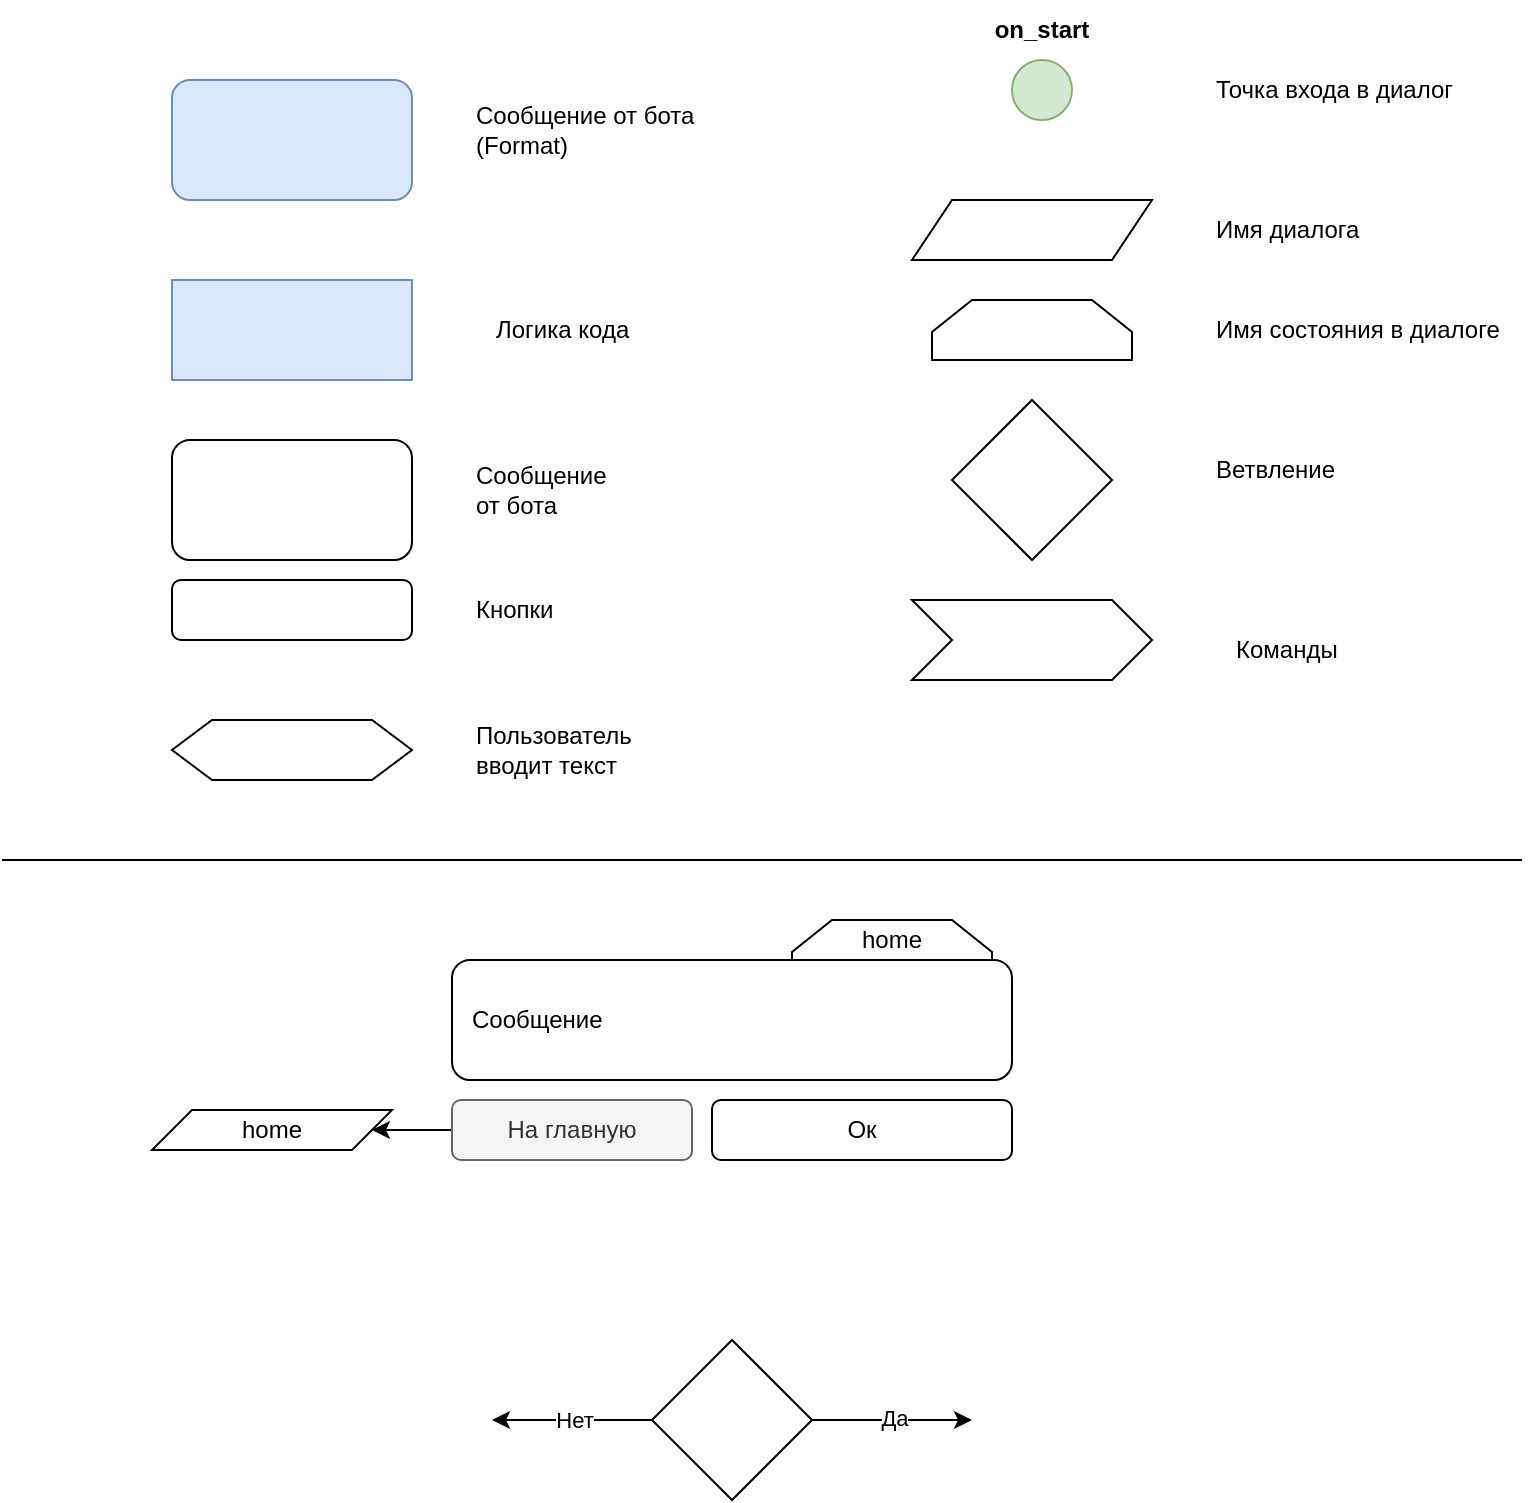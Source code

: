 <mxfile version="26.2.15" pages="8">
  <diagram name="Правила" id="h5sB5wNbX_iy1kHNalqW">
    <mxGraphModel dx="2987" dy="2140" grid="1" gridSize="10" guides="1" tooltips="1" connect="1" arrows="1" fold="1" page="1" pageScale="1" pageWidth="827" pageHeight="1169" math="0" shadow="0">
      <root>
        <mxCell id="0" />
        <mxCell id="1" parent="0" />
        <mxCell id="6VLE6KQwENzTALsXv-Fb-1" value="" style="rounded=1;whiteSpace=wrap;html=1;spacingLeft=0;align=center;" parent="1" vertex="1">
          <mxGeometry x="-720" y="-860" width="120" height="30" as="geometry" />
        </mxCell>
        <mxCell id="6VLE6KQwENzTALsXv-Fb-4" value="" style="shape=parallelogram;perimeter=parallelogramPerimeter;whiteSpace=wrap;html=1;fixedSize=1;" parent="1" vertex="1">
          <mxGeometry x="-350" y="-1050" width="120" height="30" as="geometry" />
        </mxCell>
        <mxCell id="6VLE6KQwENzTALsXv-Fb-5" value="" style="rhombus;whiteSpace=wrap;html=1;" parent="1" vertex="1">
          <mxGeometry x="-330" y="-950" width="80" height="80" as="geometry" />
        </mxCell>
        <mxCell id="6VLE6KQwENzTALsXv-Fb-6" value="Кнопки" style="text;html=1;align=left;verticalAlign=middle;whiteSpace=wrap;rounded=0;" parent="1" vertex="1">
          <mxGeometry x="-570" y="-860" width="60" height="30" as="geometry" />
        </mxCell>
        <mxCell id="6VLE6KQwENzTALsXv-Fb-7" value="Пользователь вводит текст" style="text;html=1;align=left;verticalAlign=middle;whiteSpace=wrap;rounded=0;" parent="1" vertex="1">
          <mxGeometry x="-570" y="-790" width="60" height="30" as="geometry" />
        </mxCell>
        <mxCell id="6VLE6KQwENzTALsXv-Fb-9" value="Имя диалога" style="text;html=1;align=left;verticalAlign=middle;whiteSpace=wrap;rounded=0;" parent="1" vertex="1">
          <mxGeometry x="-200" y="-1050" width="160" height="30" as="geometry" />
        </mxCell>
        <mxCell id="6VLE6KQwENzTALsXv-Fb-10" value="Ветвление&amp;nbsp;" style="text;html=1;align=left;verticalAlign=middle;whiteSpace=wrap;rounded=0;" parent="1" vertex="1">
          <mxGeometry x="-200" y="-930" width="150" height="30" as="geometry" />
        </mxCell>
        <mxCell id="6VLE6KQwENzTALsXv-Fb-11" value="" style="shape=step;perimeter=stepPerimeter;whiteSpace=wrap;html=1;fixedSize=1;" parent="1" vertex="1">
          <mxGeometry x="-350" y="-850" width="120" height="40" as="geometry" />
        </mxCell>
        <mxCell id="6VLE6KQwENzTALsXv-Fb-12" value="Команды" style="text;html=1;align=left;verticalAlign=middle;whiteSpace=wrap;rounded=0;" parent="1" vertex="1">
          <mxGeometry x="-190" y="-840" width="150" height="30" as="geometry" />
        </mxCell>
        <mxCell id="6VLE6KQwENzTALsXv-Fb-16" value="Логика кода" style="text;html=1;align=left;verticalAlign=middle;whiteSpace=wrap;rounded=0;" parent="1" vertex="1">
          <mxGeometry x="-560" y="-1000" width="80" height="30" as="geometry" />
        </mxCell>
        <mxCell id="6VLE6KQwENzTALsXv-Fb-18" value="Имя состояния в диалоге" style="text;html=1;align=left;verticalAlign=middle;whiteSpace=wrap;rounded=0;" parent="1" vertex="1">
          <mxGeometry x="-200" y="-1000" width="160" height="30" as="geometry" />
        </mxCell>
        <mxCell id="6VLE6KQwENzTALsXv-Fb-19" value="" style="shape=loopLimit;whiteSpace=wrap;html=1;" parent="1" vertex="1">
          <mxGeometry x="-340" y="-1000" width="100" height="30" as="geometry" />
        </mxCell>
        <mxCell id="6VLE6KQwENzTALsXv-Fb-20" value="" style="rounded=1;whiteSpace=wrap;html=1;spacingLeft=20;align=left;" parent="1" vertex="1">
          <mxGeometry x="-720" y="-930" width="120" height="60" as="geometry" />
        </mxCell>
        <mxCell id="6VLE6KQwENzTALsXv-Fb-21" value="Сообщение от бота" style="text;html=1;align=left;verticalAlign=middle;whiteSpace=wrap;rounded=0;" parent="1" vertex="1">
          <mxGeometry x="-570" y="-920" width="60" height="30" as="geometry" />
        </mxCell>
        <mxCell id="JoLfm17GzqwrNx_Jbb1f-1" value="Сообщение от бота (Format)" style="text;html=1;align=left;verticalAlign=middle;whiteSpace=wrap;rounded=0;" parent="1" vertex="1">
          <mxGeometry x="-570" y="-1100" width="140" height="30" as="geometry" />
        </mxCell>
        <mxCell id="JoLfm17GzqwrNx_Jbb1f-2" value="" style="rounded=1;whiteSpace=wrap;html=1;fillColor=#dae8fc;strokeColor=#6c8ebf;spacingLeft=20;align=left;" parent="1" vertex="1">
          <mxGeometry x="-720" y="-1110" width="120" height="60" as="geometry" />
        </mxCell>
        <mxCell id="lc6CZd00-x8CJR2xqhTO-1" value="" style="shape=hexagon;perimeter=hexagonPerimeter2;whiteSpace=wrap;html=1;fixedSize=1;" parent="1" vertex="1">
          <mxGeometry x="-720" y="-790" width="120" height="30" as="geometry" />
        </mxCell>
        <mxCell id="TCQg6KOMlB_z1P0IEWTC-10" value="" style="endArrow=none;html=1;rounded=0;" parent="1" edge="1">
          <mxGeometry width="50" height="50" relative="1" as="geometry">
            <mxPoint x="-805" y="-720" as="sourcePoint" />
            <mxPoint x="-45" y="-720" as="targetPoint" />
          </mxGeometry>
        </mxCell>
        <mxCell id="lc6CZd00-x8CJR2xqhTO-5" value="Сообщение" style="rounded=1;whiteSpace=wrap;html=1;spacingLeft=0;align=left;spacing=10;" parent="1" vertex="1">
          <mxGeometry x="-580" y="-670" width="280" height="60" as="geometry" />
        </mxCell>
        <mxCell id="lc6CZd00-x8CJR2xqhTO-6" value="Ок" style="rounded=1;whiteSpace=wrap;html=1;spacingLeft=0;align=center;" parent="1" vertex="1">
          <mxGeometry x="-450" y="-600" width="150" height="30" as="geometry" />
        </mxCell>
        <mxCell id="TCQg6KOMlB_z1P0IEWTC-5" value="home" style="shape=loopLimit;whiteSpace=wrap;html=1;" parent="1" vertex="1">
          <mxGeometry x="-410" y="-690" width="100" height="20" as="geometry" />
        </mxCell>
        <mxCell id="IFVTTwBiPbXJ4g2qcvLz-1" value="" style="edgeStyle=orthogonalEdgeStyle;rounded=0;orthogonalLoop=1;jettySize=auto;html=1;" parent="1" source="IFVTTwBiPbXJ4g2qcvLz-2" target="IFVTTwBiPbXJ4g2qcvLz-3" edge="1">
          <mxGeometry relative="1" as="geometry" />
        </mxCell>
        <mxCell id="IFVTTwBiPbXJ4g2qcvLz-2" value="На главную" style="rounded=1;whiteSpace=wrap;html=1;spacingLeft=0;align=center;fillColor=#f5f5f5;fontColor=#333333;strokeColor=#666666;" parent="1" vertex="1">
          <mxGeometry x="-580" y="-600" width="120" height="30" as="geometry" />
        </mxCell>
        <mxCell id="IFVTTwBiPbXJ4g2qcvLz-3" value="home" style="shape=parallelogram;perimeter=parallelogramPerimeter;whiteSpace=wrap;html=1;fixedSize=1;" parent="1" vertex="1">
          <mxGeometry x="-730" y="-595" width="120" height="20" as="geometry" />
        </mxCell>
        <mxCell id="QHAOlRVk8Ame5WxbbcHE-1" value="" style="ellipse;whiteSpace=wrap;html=1;aspect=fixed;fillColor=#d5e8d4;strokeColor=#82b366;" parent="1" vertex="1">
          <mxGeometry x="-300" y="-1120" width="30" height="30" as="geometry" />
        </mxCell>
        <mxCell id="QHAOlRVk8Ame5WxbbcHE-2" value="&lt;b&gt;on_start&lt;/b&gt;" style="text;html=1;align=center;verticalAlign=middle;whiteSpace=wrap;rounded=0;" parent="1" vertex="1">
          <mxGeometry x="-330" y="-1150" width="90" height="30" as="geometry" />
        </mxCell>
        <mxCell id="QHAOlRVk8Ame5WxbbcHE-3" value="Точка входа в диалог" style="text;html=1;align=left;verticalAlign=middle;whiteSpace=wrap;rounded=0;" parent="1" vertex="1">
          <mxGeometry x="-200" y="-1120" width="160" height="30" as="geometry" />
        </mxCell>
        <mxCell id="Fd3jDhhlHXQfqcOz3Ghk-1" value="" style="shape=hexagon;perimeter=hexagonPerimeter2;whiteSpace=wrap;html=1;fixedSize=1;fillColor=#dae8fc;strokeColor=#6c8ebf;size=-32;align=left;spacingLeft=0;verticalAlign=top;spacingTop=0;spacing=10;" parent="1" vertex="1">
          <mxGeometry x="-720" y="-1010" width="120" height="50" as="geometry" />
        </mxCell>
        <mxCell id="lzTndAVHpzzi6M56U30R-1" value="" style="rhombus;whiteSpace=wrap;html=1;" parent="1" vertex="1">
          <mxGeometry x="-480" y="-480" width="80" height="80" as="geometry" />
        </mxCell>
        <mxCell id="lzTndAVHpzzi6M56U30R-2" value="" style="endArrow=classic;html=1;rounded=0;exitX=1;exitY=0.5;exitDx=0;exitDy=0;edgeStyle=elbowEdgeStyle;" parent="1" source="lzTndAVHpzzi6M56U30R-1" edge="1">
          <mxGeometry width="50" height="50" relative="1" as="geometry">
            <mxPoint x="-440" y="-520" as="sourcePoint" />
            <mxPoint x="-320" y="-440" as="targetPoint" />
          </mxGeometry>
        </mxCell>
        <mxCell id="lzTndAVHpzzi6M56U30R-4" value="Да" style="edgeLabel;html=1;align=center;verticalAlign=middle;resizable=0;points=[];" parent="lzTndAVHpzzi6M56U30R-2" vertex="1" connectable="0">
          <mxGeometry x="0.025" y="1" relative="1" as="geometry">
            <mxPoint as="offset" />
          </mxGeometry>
        </mxCell>
        <mxCell id="lzTndAVHpzzi6M56U30R-3" value="" style="endArrow=classic;html=1;rounded=0;exitX=0;exitY=0.5;exitDx=0;exitDy=0;edgeStyle=elbowEdgeStyle;" parent="1" source="lzTndAVHpzzi6M56U30R-1" edge="1">
          <mxGeometry width="50" height="50" relative="1" as="geometry">
            <mxPoint x="-390" y="-430" as="sourcePoint" />
            <mxPoint x="-560" y="-440" as="targetPoint" />
          </mxGeometry>
        </mxCell>
        <mxCell id="lzTndAVHpzzi6M56U30R-5" value="Нет" style="edgeLabel;html=1;align=center;verticalAlign=middle;resizable=0;points=[];" parent="lzTndAVHpzzi6M56U30R-3" vertex="1" connectable="0">
          <mxGeometry x="-0.013" relative="1" as="geometry">
            <mxPoint as="offset" />
          </mxGeometry>
        </mxCell>
      </root>
    </mxGraphModel>
  </diagram>
  <diagram id="DiigGt4zGfHtZ6s7YsSm" name="home">
    <mxGraphModel dx="2339" dy="1849" grid="1" gridSize="10" guides="1" tooltips="1" connect="1" arrows="1" fold="1" page="1" pageScale="1" pageWidth="827" pageHeight="1169" math="0" shadow="0">
      <root>
        <mxCell id="0" />
        <mxCell id="1" parent="0" />
        <mxCell id="OH87UylYHATQRcSY_CU1-1" value="/start" style="shape=step;perimeter=stepPerimeter;whiteSpace=wrap;html=1;fixedSize=1;" parent="1" vertex="1">
          <mxGeometry x="-810" y="-1150" width="120" height="30" as="geometry" />
        </mxCell>
        <mxCell id="dEgVMcqthIKTivFc_awf-1" style="edgeStyle=orthogonalEdgeStyle;rounded=0;orthogonalLoop=1;jettySize=auto;html=1;exitX=0.5;exitY=1;exitDx=0;exitDy=0;" parent="1" source="ntLvQ3snA83_TM7shT79-1" target="wEHMryezfpoFi-9Fc6Md-6" edge="1">
          <mxGeometry relative="1" as="geometry" />
        </mxCell>
        <mxCell id="ntLvQ3snA83_TM7shT79-1" value="- get_or_create(tg_id)&lt;div&gt;создать пользователя в бд, если его нет&lt;/div&gt;" style="shape=hexagon;perimeter=hexagonPerimeter2;whiteSpace=wrap;html=1;fixedSize=1;fillColor=#dae8fc;strokeColor=#6c8ebf;size=-32;align=left;spacingLeft=20;verticalAlign=top;spacingTop=0;spacing=0;" parent="1" vertex="1">
          <mxGeometry x="-550" y="-990" width="270" height="60" as="geometry" />
        </mxCell>
        <mxCell id="0j4dJHvHu6NPpCE1VQAC-1" value="all_words" style="shape=parallelogram;perimeter=parallelogramPerimeter;whiteSpace=wrap;html=1;fixedSize=1;" parent="1" vertex="1">
          <mxGeometry x="-730" y="-700" width="120" height="30" as="geometry" />
        </mxCell>
        <mxCell id="0j4dJHvHu6NPpCE1VQAC-2" value="" style="edgeStyle=orthogonalEdgeStyle;rounded=0;orthogonalLoop=1;jettySize=auto;html=1;" parent="1" source="wEHMryezfpoFi-9Fc6Md-3" target="0j4dJHvHu6NPpCE1VQAC-1" edge="1">
          <mxGeometry relative="1" as="geometry" />
        </mxCell>
        <mxCell id="0j4dJHvHu6NPpCE1VQAC-3" value="new_word" style="shape=parallelogram;perimeter=parallelogramPerimeter;whiteSpace=wrap;html=1;fixedSize=1;sketch=1;curveFitting=1;jiggle=2;" parent="1" vertex="1">
          <mxGeometry x="-470" y="-530" width="120" height="30" as="geometry" />
        </mxCell>
        <mxCell id="0j4dJHvHu6NPpCE1VQAC-6" value="" style="edgeStyle=orthogonalEdgeStyle;rounded=0;orthogonalLoop=1;jettySize=auto;html=1;" parent="1" source="wEHMryezfpoFi-9Fc6Md-2" target="0j4dJHvHu6NPpCE1VQAC-3" edge="1">
          <mxGeometry relative="1" as="geometry" />
        </mxCell>
        <mxCell id="wEHMryezfpoFi-9Fc6Md-6" value="home" style="shape=loopLimit;whiteSpace=wrap;html=1;container=0;" parent="1" vertex="1">
          <mxGeometry x="-400" y="-840" width="100" height="30" as="geometry" />
        </mxCell>
        <mxCell id="wEHMryezfpoFi-9Fc6Md-2" value="Добавить новое слово" style="rounded=1;whiteSpace=wrap;html=1;spacingLeft=0;align=center;container=0;sketch=1;curveFitting=1;jiggle=2;" parent="1" vertex="1">
          <mxGeometry x="-540" y="-620" width="260" height="30" as="geometry" />
        </mxCell>
        <mxCell id="wEHMryezfpoFi-9Fc6Md-3" value="Все слова" style="rounded=1;whiteSpace=wrap;html=1;spacingLeft=0;align=center;container=0;" parent="1" vertex="1">
          <mxGeometry x="-540" y="-700" width="120" height="30" as="geometry" />
        </mxCell>
        <mxCell id="wEHMryezfpoFi-9Fc6Md-4" value="Привет!&lt;div&gt;Всего слов: {word_count}&lt;/div&gt;" style="rounded=1;whiteSpace=wrap;html=1;spacingLeft=20;align=left;container=0;fillColor=#dae8fc;strokeColor=#6c8ebf;" parent="1" vertex="1">
          <mxGeometry x="-540" y="-810" width="260" height="100" as="geometry" />
        </mxCell>
        <mxCell id="FZyZl52E_nxk8DRqnoO4-2" value="" style="edgeStyle=orthogonalEdgeStyle;rounded=0;orthogonalLoop=1;jettySize=auto;html=1;" parent="1" source="wEHMryezfpoFi-9Fc6Md-5" target="FZyZl52E_nxk8DRqnoO4-1" edge="1">
          <mxGeometry relative="1" as="geometry" />
        </mxCell>
        <mxCell id="wEHMryezfpoFi-9Fc6Md-5" value="Повторять" style="rounded=1;whiteSpace=wrap;html=1;spacingLeft=0;align=center;container=0;sketch=1;curveFitting=1;jiggle=2;" parent="1" vertex="1">
          <mxGeometry x="-540" y="-660" width="260" height="30" as="geometry" />
        </mxCell>
        <mxCell id="OkzFpYIDcgX_V7xfjtaB-3" value="" style="edgeStyle=orthogonalEdgeStyle;rounded=0;orthogonalLoop=1;jettySize=auto;html=1;" parent="1" source="OkzFpYIDcgX_V7xfjtaB-1" target="OkzFpYIDcgX_V7xfjtaB-2" edge="1">
          <mxGeometry relative="1" as="geometry" />
        </mxCell>
        <mxCell id="OkzFpYIDcgX_V7xfjtaB-1" value="Статистика" style="rounded=1;whiteSpace=wrap;html=1;spacingLeft=0;align=center;container=0;sketch=1;curveFitting=1;jiggle=2;" parent="1" vertex="1">
          <mxGeometry x="-400" y="-700" width="120" height="30" as="geometry" />
        </mxCell>
        <mxCell id="OkzFpYIDcgX_V7xfjtaB-2" value="statistic" style="shape=parallelogram;perimeter=parallelogramPerimeter;whiteSpace=wrap;html=1;fixedSize=1;sketch=1;curveFitting=1;jiggle=2;" parent="1" vertex="1">
          <mxGeometry x="-210" y="-700" width="120" height="30" as="geometry" />
        </mxCell>
        <mxCell id="FZyZl52E_nxk8DRqnoO4-1" value="trainig_intro" style="shape=parallelogram;perimeter=parallelogramPerimeter;whiteSpace=wrap;html=1;fixedSize=1;sketch=1;curveFitting=1;jiggle=2;" parent="1" vertex="1">
          <mxGeometry x="-210" y="-660" width="120" height="30" as="geometry" />
        </mxCell>
        <mxCell id="qxaRJUdE9qucH4jZyW2t-3" style="edgeStyle=orthogonalEdgeStyle;rounded=0;orthogonalLoop=1;jettySize=auto;html=1;exitX=0.5;exitY=1;exitDx=0;exitDy=0;" parent="1" source="qxaRJUdE9qucH4jZyW2t-1" target="ntLvQ3snA83_TM7shT79-1" edge="1">
          <mxGeometry relative="1" as="geometry" />
        </mxCell>
        <mxCell id="qxaRJUdE9qucH4jZyW2t-1" value="" style="ellipse;whiteSpace=wrap;html=1;aspect=fixed;fillColor=#d5e8d4;strokeColor=#82b366;" parent="1" vertex="1">
          <mxGeometry x="-430" y="-1050" width="30" height="30" as="geometry" />
        </mxCell>
        <mxCell id="qxaRJUdE9qucH4jZyW2t-2" value="&lt;b&gt;on_start&lt;/b&gt;" style="text;html=1;align=center;verticalAlign=middle;whiteSpace=wrap;rounded=0;" parent="1" vertex="1">
          <mxGeometry x="-460" y="-1080" width="90" height="30" as="geometry" />
        </mxCell>
      </root>
    </mxGraphModel>
  </diagram>
  <diagram id="TjZXm4KwRYjjeQMWNli8" name="all_words">
    <mxGraphModel dx="2339" dy="1849" grid="1" gridSize="10" guides="1" tooltips="1" connect="1" arrows="1" fold="1" page="1" pageScale="1" pageWidth="827" pageHeight="1169" background="none" math="0" shadow="0">
      <root>
        <mxCell id="0" />
        <mxCell id="1" parent="0" />
        <mxCell id="1Bc3susnMNPD0vU7GOZV-6" value="" style="edgeStyle=elbowEdgeStyle;rounded=0;orthogonalLoop=1;jettySize=auto;html=1;elbow=vertical;" parent="1" source="UOY4Qtm486prW7cOzpFu-1" target="1Bc3susnMNPD0vU7GOZV-2" edge="1">
          <mxGeometry relative="1" as="geometry" />
        </mxCell>
        <mxCell id="Utz2ZbXIgwq0LJ8QaOdN-2" value="" style="edgeStyle=orthogonalEdgeStyle;rounded=0;orthogonalLoop=1;jettySize=auto;html=1;" parent="1" source="fxhDYE4M-aMVgQPCRO-x-1" target="Utz2ZbXIgwq0LJ8QaOdN-1" edge="1">
          <mxGeometry relative="1" as="geometry" />
        </mxCell>
        <mxCell id="fxhDYE4M-aMVgQPCRO-x-1" value="" style="shape=hexagon;perimeter=hexagonPerimeter2;whiteSpace=wrap;html=1;fixedSize=1;" parent="1" vertex="1">
          <mxGeometry x="-400" y="-430" width="210" height="30" as="geometry" />
        </mxCell>
        <mxCell id="jYiIuk5E_3pPOUsB8vCB-1" value="home" style="shape=parallelogram;perimeter=parallelogramPerimeter;whiteSpace=wrap;html=1;fixedSize=1;" parent="1" vertex="1">
          <mxGeometry x="-580" y="-470" width="120" height="30" as="geometry" />
        </mxCell>
        <mxCell id="jYiIuk5E_3pPOUsB8vCB-2" value="home" style="shape=parallelogram;perimeter=parallelogramPerimeter;whiteSpace=wrap;html=1;fixedSize=1;" parent="1" vertex="1">
          <mxGeometry x="-620" y="-690" width="120" height="30" as="geometry" />
        </mxCell>
        <mxCell id="jYiIuk5E_3pPOUsB8vCB-3" value="" style="edgeStyle=orthogonalEdgeStyle;rounded=0;orthogonalLoop=1;jettySize=auto;html=1;" parent="1" source="UOY4Qtm486prW7cOzpFu-2" target="jYiIuk5E_3pPOUsB8vCB-2" edge="1">
          <mxGeometry relative="1" as="geometry" />
        </mxCell>
        <mxCell id="jYiIuk5E_3pPOUsB8vCB-4" value="" style="edgeStyle=orthogonalEdgeStyle;rounded=0;orthogonalLoop=1;jettySize=auto;html=1;" parent="1" source="1Bc3susnMNPD0vU7GOZV-3" target="jYiIuk5E_3pPOUsB8vCB-1" edge="1">
          <mxGeometry relative="1" as="geometry" />
        </mxCell>
        <mxCell id="uVRDlg9NfLupYK5JlGzj-5" value="" style="edgeStyle=orthogonalEdgeStyle;rounded=0;orthogonalLoop=1;jettySize=auto;html=1;" parent="1" source="Utz2ZbXIgwq0LJ8QaOdN-1" target="uVRDlg9NfLupYK5JlGzj-4" edge="1">
          <mxGeometry relative="1" as="geometry" />
        </mxCell>
        <mxCell id="uVRDlg9NfLupYK5JlGzj-6" value="Нет" style="edgeLabel;html=1;align=center;verticalAlign=middle;resizable=0;points=[];" parent="uVRDlg9NfLupYK5JlGzj-5" vertex="1" connectable="0">
          <mxGeometry relative="1" as="geometry">
            <mxPoint as="offset" />
          </mxGeometry>
        </mxCell>
        <mxCell id="ZVn8jcl-FJjsGS1GG9eJ-2" style="edgeStyle=orthogonalEdgeStyle;rounded=0;orthogonalLoop=1;jettySize=auto;html=1;exitX=0.5;exitY=1;exitDx=0;exitDy=0;" parent="1" source="Utz2ZbXIgwq0LJ8QaOdN-1" target="VLoWf1Fk5brx7wbOFFUL-5" edge="1">
          <mxGeometry relative="1" as="geometry">
            <mxPoint x="-550" y="-87.5" as="targetPoint" />
          </mxGeometry>
        </mxCell>
        <mxCell id="ZVn8jcl-FJjsGS1GG9eJ-3" value="Да" style="edgeLabel;html=1;align=center;verticalAlign=middle;resizable=0;points=[];" parent="ZVn8jcl-FJjsGS1GG9eJ-2" vertex="1" connectable="0">
          <mxGeometry relative="1" as="geometry">
            <mxPoint as="offset" />
          </mxGeometry>
        </mxCell>
        <mxCell id="Utz2ZbXIgwq0LJ8QaOdN-1" value="Слово найдено?" style="rhombus;whiteSpace=wrap;html=1;" parent="1" vertex="1">
          <mxGeometry x="-335" y="-330" width="80" height="80" as="geometry" />
        </mxCell>
        <mxCell id="uVRDlg9NfLupYK5JlGzj-12" value="all_words" style="shape=loopLimit;whiteSpace=wrap;html=1;container=0;" parent="1" vertex="1">
          <mxGeometry x="-130" y="-470" width="100" height="30" as="geometry" />
        </mxCell>
        <mxCell id="uVRDlg9NfLupYK5JlGzj-13" value="" style="edgeStyle=orthogonalEdgeStyle;rounded=0;orthogonalLoop=1;jettySize=auto;html=1;" parent="1" source="1Bc3susnMNPD0vU7GOZV-7" target="uVRDlg9NfLupYK5JlGzj-12" edge="1">
          <mxGeometry relative="1" as="geometry" />
        </mxCell>
        <mxCell id="uVRDlg9NfLupYK5JlGzj-15" style="edgeStyle=orthogonalEdgeStyle;rounded=0;orthogonalLoop=1;jettySize=auto;html=1;exitX=0.5;exitY=1;exitDx=0;exitDy=0;" parent="1" source="uVRDlg9NfLupYK5JlGzj-14" target="VLoWf1Fk5brx7wbOFFUL-5" edge="1">
          <mxGeometry relative="1" as="geometry">
            <mxPoint x="-600" y="-110" as="targetPoint" />
            <Array as="points">
              <mxPoint x="-600" y="-140" />
              <mxPoint x="-580" y="-140" />
            </Array>
          </mxGeometry>
        </mxCell>
        <mxCell id="uVRDlg9NfLupYK5JlGzj-14" value="Найти в поиске" style="rounded=1;whiteSpace=wrap;html=1;spacingLeft=0;align=center;" parent="1" vertex="1">
          <mxGeometry x="-710" y="-210" width="220" height="30" as="geometry" />
        </mxCell>
        <mxCell id="uVRDlg9NfLupYK5JlGzj-2" value="not_found_word" style="shape=loopLimit;whiteSpace=wrap;html=1;" parent="1" vertex="1">
          <mxGeometry x="-630" y="-350" width="130" height="30" as="geometry" />
        </mxCell>
        <mxCell id="uVRDlg9NfLupYK5JlGzj-4" value="У вас нет такого слова {word}." style="rounded=1;whiteSpace=wrap;html=1;spacingLeft=20;align=left;fillColor=#dae8fc;strokeColor=#6c8ebf;" parent="1" vertex="1">
          <mxGeometry x="-710" y="-320" width="220" height="60" as="geometry" />
        </mxCell>
        <mxCell id="uVRDlg9NfLupYK5JlGzj-10" value="" style="edgeStyle=orthogonalEdgeStyle;rounded=0;orthogonalLoop=1;jettySize=auto;html=1;exitX=0;exitY=0.5;exitDx=0;exitDy=0;" parent="1" source="uVRDlg9NfLupYK5JlGzj-8" target="uVRDlg9NfLupYK5JlGzj-9" edge="1">
          <mxGeometry relative="1" as="geometry" />
        </mxCell>
        <mxCell id="uVRDlg9NfLupYK5JlGzj-8" value="На главную" style="rounded=1;whiteSpace=wrap;html=1;spacingLeft=0;align=center;fillColor=#f5f5f5;fontColor=#333333;strokeColor=#666666;" parent="1" vertex="1">
          <mxGeometry x="-710" y="-250" width="110" height="30" as="geometry" />
        </mxCell>
        <mxCell id="uVRDlg9NfLupYK5JlGzj-9" value="home" style="shape=parallelogram;perimeter=parallelogramPerimeter;whiteSpace=wrap;html=1;fixedSize=1;" parent="1" vertex="1">
          <mxGeometry x="-790" y="-130" width="120" height="30" as="geometry" />
        </mxCell>
        <mxCell id="bdmgyKGmt2A992awWHxZ-3" value="" style="edgeStyle=orthogonalEdgeStyle;rounded=0;orthogonalLoop=1;jettySize=auto;html=1;" parent="1" source="uVRDlg9NfLupYK5JlGzj-11" target="bdmgyKGmt2A992awWHxZ-1" edge="1">
          <mxGeometry relative="1" as="geometry" />
        </mxCell>
        <mxCell id="uVRDlg9NfLupYK5JlGzj-11" value="Назад" style="rounded=1;whiteSpace=wrap;html=1;spacingLeft=0;align=center;fillColor=#f5f5f5;fontColor=#333333;strokeColor=#666666;" parent="1" vertex="1">
          <mxGeometry x="-590" y="-250" width="100" height="30" as="geometry" />
        </mxCell>
        <mxCell id="1Bc3susnMNPD0vU7GOZV-2" value="search_word" style="shape=loopLimit;whiteSpace=wrap;html=1;" parent="1" vertex="1">
          <mxGeometry x="-290" y="-570" width="100" height="30" as="geometry" />
        </mxCell>
        <mxCell id="1Bc3susnMNPD0vU7GOZV-3" value="На главную" style="rounded=1;whiteSpace=wrap;html=1;spacingLeft=0;align=center;fillColor=#f5f5f5;fontColor=#333333;strokeColor=#666666;" parent="1" vertex="1">
          <mxGeometry x="-400" y="-470" width="110" height="30" as="geometry" />
        </mxCell>
        <mxCell id="1Bc3susnMNPD0vU7GOZV-4" value="Введите слово, которое Вы добавляли себе:" style="rounded=1;whiteSpace=wrap;html=1;spacingLeft=20;align=left;" parent="1" vertex="1">
          <mxGeometry x="-400" y="-540" width="220" height="60" as="geometry" />
        </mxCell>
        <mxCell id="1Bc3susnMNPD0vU7GOZV-7" value="Отмена" style="rounded=1;whiteSpace=wrap;html=1;spacingLeft=0;align=center;fillColor=#f5f5f5;fontColor=#333333;strokeColor=#666666;" parent="1" vertex="1">
          <mxGeometry x="-280" y="-470" width="100" height="30" as="geometry" />
        </mxCell>
        <mxCell id="iirjauLCITHbiCf0yACv-2" value="all_words" style="shape=loopLimit;whiteSpace=wrap;html=1;container=0;" parent="1" vertex="1">
          <mxGeometry x="-350" y="-860" width="100" height="20" as="geometry" />
        </mxCell>
        <mxCell id="iirjauLCITHbiCf0yACv-4" value="Все слова:&lt;div&gt;&lt;br&gt;&lt;div&gt;{список слов, 30-50 слов на страницу}&lt;/div&gt;&lt;div&gt;&lt;br&gt;&lt;/div&gt;&lt;div&gt;1/5&lt;/div&gt;&lt;/div&gt;" style="rounded=1;whiteSpace=wrap;html=1;spacingLeft=20;align=left;verticalAlign=top;fillColor=#dae8fc;strokeColor=#6c8ebf;container=0;" parent="1" vertex="1">
          <mxGeometry x="-460" y="-840" width="220" height="100" as="geometry" />
        </mxCell>
        <mxCell id="iirjauLCITHbiCf0yACv-5" value="&amp;gt;" style="rounded=1;whiteSpace=wrap;html=1;spacingLeft=0;align=center;container=0;" parent="1" vertex="1">
          <mxGeometry x="-350" y="-730" width="110" height="30" as="geometry" />
        </mxCell>
        <mxCell id="iirjauLCITHbiCf0yACv-3" value="&amp;lt;" style="rounded=1;whiteSpace=wrap;html=1;spacingLeft=0;align=center;container=0;" parent="1" vertex="1">
          <mxGeometry x="-460" y="-730" width="100" height="30" as="geometry" />
        </mxCell>
        <mxCell id="UOY4Qtm486prW7cOzpFu-1" value="Поиск слова" style="rounded=1;whiteSpace=wrap;html=1;spacingLeft=0;align=center;container=0;" parent="1" vertex="1">
          <mxGeometry x="-350" y="-690" width="110" height="30" as="geometry" />
        </mxCell>
        <mxCell id="UOY4Qtm486prW7cOzpFu-2" value="На главную" style="rounded=1;whiteSpace=wrap;html=1;spacingLeft=0;align=center;container=0;fillColor=#f5f5f5;fontColor=#333333;strokeColor=#666666;" parent="1" vertex="1">
          <mxGeometry x="-460" y="-690" width="100" height="30" as="geometry" />
        </mxCell>
        <mxCell id="bdmgyKGmt2A992awWHxZ-1" value="search_word" style="shape=loopLimit;whiteSpace=wrap;html=1;" parent="1" vertex="1">
          <mxGeometry x="-440" y="-250" width="100" height="30" as="geometry" />
        </mxCell>
        <mxCell id="VLoWf1Fk5brx7wbOFFUL-1" value="" style="edgeStyle=orthogonalEdgeStyle;rounded=0;orthogonalLoop=1;jettySize=auto;html=1;" parent="1" source="Z8zWoq9_0udfM00isZ4u-1" target="VLoWf1Fk5brx7wbOFFUL-2" edge="1">
          <mxGeometry relative="1" as="geometry">
            <mxPoint x="-440" y="-1050" as="targetPoint" />
          </mxGeometry>
        </mxCell>
        <mxCell id="Z8zWoq9_0udfM00isZ4u-1" value="" style="ellipse;whiteSpace=wrap;html=1;aspect=fixed;fillColor=#d5e8d4;strokeColor=#82b366;" parent="1" vertex="1">
          <mxGeometry x="-455" y="-1120" width="30" height="30" as="geometry" />
        </mxCell>
        <mxCell id="Z8zWoq9_0udfM00isZ4u-2" value="&lt;b&gt;on_start&lt;/b&gt;" style="text;html=1;align=center;verticalAlign=middle;whiteSpace=wrap;rounded=0;" parent="1" vertex="1">
          <mxGeometry x="-485" y="-1150" width="90" height="30" as="geometry" />
        </mxCell>
        <mxCell id="VLoWf1Fk5brx7wbOFFUL-3" style="edgeStyle=orthogonalEdgeStyle;rounded=0;orthogonalLoop=1;jettySize=auto;html=1;exitX=0.5;exitY=1;exitDx=0;exitDy=0;entryX=0.5;entryY=0;entryDx=0;entryDy=0;" parent="1" source="VLoWf1Fk5brx7wbOFFUL-2" target="iirjauLCITHbiCf0yACv-2" edge="1">
          <mxGeometry relative="1" as="geometry">
            <mxPoint x="-390" y="-950" as="targetPoint" />
          </mxGeometry>
        </mxCell>
        <mxCell id="VLoWf1Fk5brx7wbOFFUL-4" value="Вернет id коллекции" style="edgeLabel;html=1;align=center;verticalAlign=middle;resizable=0;points=[];" parent="VLoWf1Fk5brx7wbOFFUL-3" vertex="1" connectable="0">
          <mxGeometry x="0.174" y="1" relative="1" as="geometry">
            <mxPoint x="-15" y="-14" as="offset" />
          </mxGeometry>
        </mxCell>
        <mxCell id="VLoWf1Fk5brx7wbOFFUL-2" value="collection" style="shape=parallelogram;perimeter=parallelogramPerimeter;whiteSpace=wrap;html=1;fixedSize=1;" parent="1" vertex="1">
          <mxGeometry x="-500" y="-1040" width="120" height="30" as="geometry" />
        </mxCell>
        <mxCell id="VLoWf1Fk5brx7wbOFFUL-5" value="new_word" style="shape=parallelogram;perimeter=parallelogramPerimeter;whiteSpace=wrap;html=1;fixedSize=1;" parent="1" vertex="1">
          <mxGeometry x="-640" y="-70" width="120" height="30" as="geometry" />
        </mxCell>
      </root>
    </mxGraphModel>
  </diagram>
  <diagram id="JQrtzYpsoV1WHdFjCpuo" name="new_word">
    <mxGraphModel dx="3166" dy="1849" grid="1" gridSize="10" guides="1" tooltips="1" connect="1" arrows="1" fold="1" page="1" pageScale="1" pageWidth="827" pageHeight="1169" background="none" math="0" shadow="0">
      <root>
        <mxCell id="0" />
        <mxCell id="1" parent="0" />
        <mxCell id="HQ_Bx1bDzPAB6yZkEubi-10" style="edgeStyle=orthogonalEdgeStyle;rounded=0;orthogonalLoop=1;jettySize=auto;html=1;exitX=0.5;exitY=1;exitDx=0;exitDy=0;" parent="1" source="1FYHdCAPc6ykhgjk7tyT-1" target="uxou3r7opnvdwxuHgbUS-1" edge="1">
          <mxGeometry relative="1" as="geometry" />
        </mxCell>
        <mxCell id="1FYHdCAPc6ykhgjk7tyT-1" value="" style="shape=hexagon;perimeter=hexagonPerimeter2;whiteSpace=wrap;html=1;fixedSize=1;" parent="1" vertex="1">
          <mxGeometry x="-600" y="-640" width="230" height="30" as="geometry" />
        </mxCell>
        <mxCell id="wd-Ddmwj0Q2XuJlXfnBF-1" value="home" style="shape=parallelogram;perimeter=parallelogramPerimeter;whiteSpace=wrap;html=1;fixedSize=1;" parent="1" vertex="1">
          <mxGeometry x="-330" y="-680" width="120" height="30" as="geometry" />
        </mxCell>
        <mxCell id="wd-Ddmwj0Q2XuJlXfnBF-2" value="" style="edgeStyle=orthogonalEdgeStyle;rounded=0;orthogonalLoop=1;jettySize=auto;html=1;" parent="1" source="6yabi1wyCbyPhU_rt80o-3" target="wd-Ddmwj0Q2XuJlXfnBF-1" edge="1">
          <mxGeometry relative="1" as="geometry" />
        </mxCell>
        <mxCell id="udzN7X-05CXkcwruElUc-3" value="" style="edgeStyle=orthogonalEdgeStyle;rounded=0;orthogonalLoop=1;jettySize=auto;html=1;" parent="1" source="udzN7X-05CXkcwruElUc-1" target="6yabi1wyCbyPhU_rt80o-2" edge="1">
          <mxGeometry relative="1" as="geometry" />
        </mxCell>
        <mxCell id="udzN7X-05CXkcwruElUc-4" value="word == None" style="edgeLabel;html=1;align=center;verticalAlign=middle;resizable=0;points=[];" parent="udzN7X-05CXkcwruElUc-3" vertex="1" connectable="0">
          <mxGeometry relative="1" as="geometry">
            <mxPoint x="13" y="-12" as="offset" />
          </mxGeometry>
        </mxCell>
        <mxCell id="HQ_Bx1bDzPAB6yZkEubi-5" style="edgeStyle=orthogonalEdgeStyle;rounded=0;orthogonalLoop=1;jettySize=auto;html=1;exitX=0;exitY=0.5;exitDx=0;exitDy=0;" parent="1" source="udzN7X-05CXkcwruElUc-1" target="UllfKumYEmRsQ7qDKzCB-21" edge="1">
          <mxGeometry relative="1" as="geometry">
            <mxPoint x="-640" y="-310" as="targetPoint" />
            <Array as="points">
              <mxPoint x="-680" y="-900" />
              <mxPoint x="-680" y="-330" />
            </Array>
          </mxGeometry>
        </mxCell>
        <mxCell id="HQ_Bx1bDzPAB6yZkEubi-6" value="Передано" style="edgeLabel;html=1;align=center;verticalAlign=middle;resizable=0;points=[];" parent="HQ_Bx1bDzPAB6yZkEubi-5" vertex="1" connectable="0">
          <mxGeometry relative="1" as="geometry">
            <mxPoint as="offset" />
          </mxGeometry>
        </mxCell>
        <mxCell id="udzN7X-05CXkcwruElUc-1" value="start_data={word: &#39;hello&#39;}" style="shape=hexagon;perimeter=hexagonPerimeter2;whiteSpace=wrap;html=1;fixedSize=1;fillColor=#dae8fc;strokeColor=#6c8ebf;size=-32;align=left;spacingLeft=0;verticalAlign=top;spacingTop=0;spacing=10;" parent="1" vertex="1">
          <mxGeometry x="-600" y="-920" width="230" height="50" as="geometry" />
        </mxCell>
        <mxCell id="udzN7X-05CXkcwruElUc-2" value="" style="endArrow=classic;html=1;rounded=0;" parent="1" source="2zPlSOns2G0QZxdk9Emy-1" target="udzN7X-05CXkcwruElUc-1" edge="1">
          <mxGeometry width="50" height="50" relative="1" as="geometry">
            <mxPoint x="-485" y="-980" as="sourcePoint" />
            <mxPoint x="-470" y="-920" as="targetPoint" />
          </mxGeometry>
        </mxCell>
        <mxCell id="UllfKumYEmRsQ7qDKzCB-19" style="edgeStyle=elbowEdgeStyle;rounded=0;orthogonalLoop=1;jettySize=auto;html=1;exitX=0;exitY=0.5;exitDx=0;exitDy=0;" parent="1" source="HQ_Bx1bDzPAB6yZkEubi-3" target="UllfKumYEmRsQ7qDKzCB-1" edge="1">
          <mxGeometry relative="1" as="geometry" />
        </mxCell>
        <mxCell id="HQ_Bx1bDzPAB6yZkEubi-3" value="Добавить слово" style="rounded=1;whiteSpace=wrap;html=1;spacingLeft=0;align=center;" parent="1" vertex="1">
          <mxGeometry x="-760" y="-10" width="220" height="30" as="geometry" />
        </mxCell>
        <mxCell id="uxou3r7opnvdwxuHgbUS-2" value="" style="edgeStyle=orthogonalEdgeStyle;rounded=0;orthogonalLoop=1;jettySize=auto;html=1;" parent="1" source="uxou3r7opnvdwxuHgbUS-1" target="UllfKumYEmRsQ7qDKzCB-21" edge="1">
          <mxGeometry relative="1" as="geometry" />
        </mxCell>
        <mxCell id="uxou3r7opnvdwxuHgbUS-3" value="Нет" style="edgeLabel;html=1;align=center;verticalAlign=middle;resizable=0;points=[];" parent="uxou3r7opnvdwxuHgbUS-2" vertex="1" connectable="0">
          <mxGeometry relative="1" as="geometry">
            <mxPoint as="offset" />
          </mxGeometry>
        </mxCell>
        <mxCell id="j_BJSgnoDcIw7tMicrgs-5" value="" style="edgeStyle=elbowEdgeStyle;rounded=0;orthogonalLoop=1;jettySize=auto;html=1;" parent="1" source="uxou3r7opnvdwxuHgbUS-1" target="j_BJSgnoDcIw7tMicrgs-4" edge="1">
          <mxGeometry relative="1" as="geometry" />
        </mxCell>
        <mxCell id="j_BJSgnoDcIw7tMicrgs-6" value="Да" style="edgeLabel;html=1;align=center;verticalAlign=middle;resizable=0;points=[];" parent="j_BJSgnoDcIw7tMicrgs-5" vertex="1" connectable="0">
          <mxGeometry relative="1" as="geometry">
            <mxPoint as="offset" />
          </mxGeometry>
        </mxCell>
        <mxCell id="uxou3r7opnvdwxuHgbUS-1" value="Больше одного слова" style="rhombus;whiteSpace=wrap;html=1;" parent="1" vertex="1">
          <mxGeometry x="-540" y="-570" width="110" height="110" as="geometry" />
        </mxCell>
        <mxCell id="j_BJSgnoDcIw7tMicrgs-26" value="Ввести еще" style="rounded=1;whiteSpace=wrap;html=1;spacingLeft=0;align=center;fillColor=#f5f5f5;fontColor=#333333;strokeColor=#666666;" parent="1" vertex="1">
          <mxGeometry x="-1175" y="460" width="140" height="30" as="geometry" />
        </mxCell>
        <mxCell id="j_BJSgnoDcIw7tMicrgs-29" value="new_word" style="shape=loopLimit;whiteSpace=wrap;html=1;" parent="1" vertex="1">
          <mxGeometry x="-1155" y="530" width="100" height="30" as="geometry" />
        </mxCell>
        <mxCell id="j_BJSgnoDcIw7tMicrgs-30" value="" style="edgeStyle=orthogonalEdgeStyle;rounded=0;orthogonalLoop=1;jettySize=auto;html=1;" parent="1" source="j_BJSgnoDcIw7tMicrgs-26" target="j_BJSgnoDcIw7tMicrgs-29" edge="1">
          <mxGeometry relative="1" as="geometry" />
        </mxCell>
        <mxCell id="6yabi1wyCbyPhU_rt80o-2" value="new_word" style="shape=loopLimit;whiteSpace=wrap;html=1;" parent="1" vertex="1">
          <mxGeometry x="-480" y="-780" width="100" height="30" as="geometry" />
        </mxCell>
        <mxCell id="6yabi1wyCbyPhU_rt80o-3" value="На главную" style="rounded=1;whiteSpace=wrap;html=1;spacingLeft=0;align=center;fillColor=#f5f5f5;fontColor=#333333;strokeColor=#666666;" parent="1" vertex="1">
          <mxGeometry x="-600" y="-680" width="230" height="30" as="geometry" />
        </mxCell>
        <mxCell id="6yabi1wyCbyPhU_rt80o-4" value="Введите слово или предложение:" style="rounded=1;whiteSpace=wrap;html=1;spacingLeft=20;align=left;" parent="1" vertex="1">
          <mxGeometry x="-600" y="-750" width="230" height="60" as="geometry" />
        </mxCell>
        <mxCell id="j_BJSgnoDcIw7tMicrgs-10" value="На главную" style="rounded=1;whiteSpace=wrap;html=1;spacingLeft=0;align=center;fillColor=#f5f5f5;fontColor=#333333;strokeColor=#666666;sketch=1;curveFitting=1;jiggle=2;" parent="1" vertex="1">
          <mxGeometry x="310" y="-595" width="110" height="30" as="geometry" />
        </mxCell>
        <mxCell id="j_BJSgnoDcIw7tMicrgs-16" value="Ввести еще" style="rounded=1;whiteSpace=wrap;html=1;spacingLeft=0;align=center;fillColor=#f5f5f5;fontColor=#333333;strokeColor=#666666;sketch=1;curveFitting=1;jiggle=2;" parent="1" vertex="1">
          <mxGeometry x="200" y="-595" width="100" height="30" as="geometry" />
        </mxCell>
        <mxCell id="UllfKumYEmRsQ7qDKzCB-60" value="" style="edgeStyle=orthogonalEdgeStyle;rounded=0;orthogonalLoop=1;jettySize=auto;html=1;sketch=1;curveFitting=1;jiggle=2;" parent="1" source="j_BJSgnoDcIw7tMicrgs-8" target="UllfKumYEmRsQ7qDKzCB-58" edge="1">
          <mxGeometry relative="1" as="geometry" />
        </mxCell>
        <mxCell id="j_BJSgnoDcIw7tMicrgs-8" value="X слов предложении - X кнопок" style="rounded=1;whiteSpace=wrap;html=1;spacingLeft=0;align=center;fillColor=#dae8fc;strokeColor=#6c8ebf;sketch=1;curveFitting=1;jiggle=2;" parent="1" vertex="1">
          <mxGeometry x="200" y="-635" width="220" height="30" as="geometry" />
        </mxCell>
        <mxCell id="j_BJSgnoDcIw7tMicrgs-11" value="home" style="shape=parallelogram;perimeter=parallelogramPerimeter;whiteSpace=wrap;html=1;fixedSize=1;sketch=1;curveFitting=1;jiggle=2;" parent="1" vertex="1">
          <mxGeometry x="310" y="-515" width="120" height="30" as="geometry" />
        </mxCell>
        <mxCell id="j_BJSgnoDcIw7tMicrgs-12" value="" style="edgeStyle=orthogonalEdgeStyle;rounded=0;orthogonalLoop=1;jettySize=auto;html=1;sketch=1;curveFitting=1;jiggle=2;" parent="1" source="j_BJSgnoDcIw7tMicrgs-10" target="j_BJSgnoDcIw7tMicrgs-11" edge="1">
          <mxGeometry relative="1" as="geometry" />
        </mxCell>
        <mxCell id="j_BJSgnoDcIw7tMicrgs-17" value="new_word" style="shape=loopLimit;whiteSpace=wrap;html=1;sketch=1;curveFitting=1;jiggle=2;" parent="1" vertex="1">
          <mxGeometry x="200" y="-545" width="100" height="30" as="geometry" />
        </mxCell>
        <mxCell id="j_BJSgnoDcIw7tMicrgs-18" value="" style="edgeStyle=orthogonalEdgeStyle;rounded=0;orthogonalLoop=1;jettySize=auto;html=1;sketch=1;curveFitting=1;jiggle=2;" parent="1" source="j_BJSgnoDcIw7tMicrgs-16" target="j_BJSgnoDcIw7tMicrgs-17" edge="1">
          <mxGeometry relative="1" as="geometry" />
        </mxCell>
        <mxCell id="j_BJSgnoDcIw7tMicrgs-4" value="{&lt;span style=&quot;text-align: center; white-space-collapse: preserve;&quot;&gt;sentence}&lt;/span&gt;" style="rounded=1;whiteSpace=wrap;html=1;spacingLeft=20;align=left;fillColor=#dae8fc;strokeColor=#6c8ebf;sketch=1;curveFitting=1;jiggle=2;" parent="1" vertex="1">
          <mxGeometry x="200" y="-745" width="220" height="60" as="geometry" />
        </mxCell>
        <object label="word_card" id="HQ_Bx1bDzPAB6yZkEubi-2">
          <mxCell style="shape=loopLimit;whiteSpace=wrap;html=1;" parent="1" vertex="1">
            <mxGeometry x="-650" y="-190" width="100" height="30" as="geometry" />
          </mxCell>
        </object>
        <mxCell id="HQ_Bx1bDzPAB6yZkEubi-4" value="{word} - {transcription}&lt;div&gt;{translation}&lt;/div&gt;&lt;div&gt;{transcription}&lt;/div&gt;&lt;div&gt;{synonim}&lt;/div&gt;" style="rounded=1;whiteSpace=wrap;html=1;spacingLeft=20;align=left;fillColor=#dae8fc;strokeColor=#6c8ebf;" parent="1" vertex="1">
          <mxGeometry x="-760" y="-160" width="220" height="90" as="geometry" />
        </mxCell>
        <mxCell id="HQ_Bx1bDzPAB6yZkEubi-7" value="" style="ellipse;whiteSpace=wrap;html=1;aspect=fixed;" parent="1" vertex="1">
          <mxGeometry x="-760" y="-60" width="40" height="40" as="geometry" />
        </mxCell>
        <mxCell id="HQ_Bx1bDzPAB6yZkEubi-8" value="Произношение" style="rounded=1;whiteSpace=wrap;html=1;spacingLeft=0;align=center;" parent="1" vertex="1">
          <mxGeometry x="-710" y="-50" width="170" height="30" as="geometry" />
        </mxCell>
        <mxCell id="j_BJSgnoDcIw7tMicrgs-2" value="&lt;span style=&quot;white-space-collapse: preserve;&quot; data-src-align=&quot;0:11&quot; class=&quot;aNeGP0gI0B9AV8JaHPyH&quot;&gt;sentence&lt;/span&gt;" style="shape=loopLimit;whiteSpace=wrap;html=1;sketch=1;curveFitting=1;jiggle=2;" parent="1" vertex="1">
          <mxGeometry x="310" y="-765" width="90" height="20" as="geometry" />
        </mxCell>
        <mxCell id="j_BJSgnoDcIw7tMicrgs-3" value="{word}" style="rounded=1;whiteSpace=wrap;html=1;spacingLeft=0;align=center;sketch=1;curveFitting=1;jiggle=2;" parent="1" vertex="1">
          <mxGeometry x="200" y="-675" width="110" height="30" as="geometry" />
        </mxCell>
        <mxCell id="j_BJSgnoDcIw7tMicrgs-7" value="{word}" style="rounded=1;whiteSpace=wrap;html=1;spacingLeft=0;align=center;sketch=1;curveFitting=1;jiggle=2;" parent="1" vertex="1">
          <mxGeometry x="320" y="-675" width="100" height="30" as="geometry" />
        </mxCell>
        <mxCell id="UllfKumYEmRsQ7qDKzCB-1" value="Слово необходимо поместить в коллекцию." style="rounded=1;whiteSpace=wrap;html=1;spacingLeft=0;align=left;fillColor=#dae8fc;strokeColor=#6c8ebf;spacing=10;" parent="1" vertex="1">
          <mxGeometry x="-1310" y="-150" width="270" height="60" as="geometry" />
        </mxCell>
        <mxCell id="UllfKumYEmRsQ7qDKzCB-2" value="&lt;span style=&quot;white-space-collapse: preserve;&quot; data-src-align=&quot;0:11&quot; class=&quot;aNeGP0gI0B9AV8JaHPyH&quot;&gt;select_collection&lt;/span&gt;" style="shape=loopLimit;whiteSpace=wrap;html=1;" parent="1" vertex="1">
          <mxGeometry x="-1200" y="-170" width="140" height="20" as="geometry" />
        </mxCell>
        <mxCell id="UllfKumYEmRsQ7qDKzCB-7" value="Назад" style="rounded=1;whiteSpace=wrap;html=1;spacingLeft=0;align=center;fillColor=#f5f5f5;fontColor=#333333;strokeColor=#666666;" parent="1" vertex="1">
          <mxGeometry x="-1180" y="-80" width="140" height="30" as="geometry" />
        </mxCell>
        <mxCell id="UllfKumYEmRsQ7qDKzCB-44" style="edgeStyle=orthogonalEdgeStyle;rounded=0;orthogonalLoop=1;jettySize=auto;html=1;" parent="1" source="i0saVN-rpUXLwmhEmvc2-1" target="UllfKumYEmRsQ7qDKzCB-39" edge="1">
          <mxGeometry relative="1" as="geometry">
            <mxPoint x="-1235" y="150" as="sourcePoint" />
            <mxPoint x="-1175" y="140" as="targetPoint" />
          </mxGeometry>
        </mxCell>
        <mxCell id="UllfKumYEmRsQ7qDKzCB-18" value="" style="edgeStyle=orthogonalEdgeStyle;rounded=0;orthogonalLoop=1;jettySize=auto;html=1;" parent="1" source="UllfKumYEmRsQ7qDKzCB-15" target="UllfKumYEmRsQ7qDKzCB-16" edge="1">
          <mxGeometry relative="1" as="geometry" />
        </mxCell>
        <mxCell id="UllfKumYEmRsQ7qDKzCB-15" value="На главную" style="rounded=1;whiteSpace=wrap;html=1;spacingLeft=0;align=center;fillColor=#f5f5f5;fontColor=#333333;strokeColor=#666666;" parent="1" vertex="1">
          <mxGeometry x="-1310" y="-80" width="120" height="30" as="geometry" />
        </mxCell>
        <mxCell id="UllfKumYEmRsQ7qDKzCB-16" value="home" style="shape=parallelogram;perimeter=parallelogramPerimeter;whiteSpace=wrap;html=1;fixedSize=1;" parent="1" vertex="1">
          <mxGeometry x="-1450" y="-80" width="120" height="20" as="geometry" />
        </mxCell>
        <mxCell id="UllfKumYEmRsQ7qDKzCB-22" value="Нет" style="edgeStyle=orthogonalEdgeStyle;rounded=0;orthogonalLoop=1;jettySize=auto;html=1;exitX=0.5;exitY=1;exitDx=0;exitDy=0;" parent="1" source="UllfKumYEmRsQ7qDKzCB-21" target="HQ_Bx1bDzPAB6yZkEubi-2" edge="1">
          <mxGeometry relative="1" as="geometry" />
        </mxCell>
        <mxCell id="UllfKumYEmRsQ7qDKzCB-35" value="Да" style="edgeStyle=orthogonalEdgeStyle;rounded=0;orthogonalLoop=1;jettySize=auto;html=1;exitX=1;exitY=0.5;exitDx=0;exitDy=0;" parent="1" source="UllfKumYEmRsQ7qDKzCB-21" target="UllfKumYEmRsQ7qDKzCB-31" edge="1">
          <mxGeometry relative="1" as="geometry" />
        </mxCell>
        <mxCell id="UllfKumYEmRsQ7qDKzCB-21" value="Слово есть у пользователя" style="rhombus;whiteSpace=wrap;html=1;" parent="1" vertex="1">
          <mxGeometry x="-540" y="-390" width="110" height="110" as="geometry" />
        </mxCell>
        <mxCell id="UllfKumYEmRsQ7qDKzCB-24" value="На главную" style="rounded=1;whiteSpace=wrap;html=1;spacingLeft=0;align=center;fillColor=#f5f5f5;fontColor=#333333;strokeColor=#666666;" parent="1" vertex="1">
          <mxGeometry x="-180" y="-120" width="110" height="30" as="geometry" />
        </mxCell>
        <mxCell id="UllfKumYEmRsQ7qDKzCB-25" value="Ввести еще" style="rounded=1;whiteSpace=wrap;html=1;spacingLeft=0;align=center;fillColor=#f5f5f5;fontColor=#333333;strokeColor=#666666;" parent="1" vertex="1">
          <mxGeometry x="-290" y="-120" width="100" height="30" as="geometry" />
        </mxCell>
        <mxCell id="UllfKumYEmRsQ7qDKzCB-26" value="home" style="shape=parallelogram;perimeter=parallelogramPerimeter;whiteSpace=wrap;html=1;fixedSize=1;" parent="1" vertex="1">
          <mxGeometry x="-180" y="-30" width="120" height="30" as="geometry" />
        </mxCell>
        <mxCell id="UllfKumYEmRsQ7qDKzCB-27" value="" style="edgeStyle=orthogonalEdgeStyle;rounded=0;orthogonalLoop=1;jettySize=auto;html=1;" parent="1" source="UllfKumYEmRsQ7qDKzCB-24" target="UllfKumYEmRsQ7qDKzCB-26" edge="1">
          <mxGeometry relative="1" as="geometry" />
        </mxCell>
        <mxCell id="UllfKumYEmRsQ7qDKzCB-28" value="new_word" style="shape=loopLimit;whiteSpace=wrap;html=1;" parent="1" vertex="1">
          <mxGeometry x="-290" y="-70" width="100" height="30" as="geometry" />
        </mxCell>
        <mxCell id="UllfKumYEmRsQ7qDKzCB-29" value="" style="edgeStyle=orthogonalEdgeStyle;rounded=0;orthogonalLoop=1;jettySize=auto;html=1;" parent="1" source="UllfKumYEmRsQ7qDKzCB-25" target="UllfKumYEmRsQ7qDKzCB-28" edge="1">
          <mxGeometry relative="1" as="geometry" />
        </mxCell>
        <object label="word_card" id="UllfKumYEmRsQ7qDKzCB-30">
          <mxCell style="shape=loopLimit;whiteSpace=wrap;html=1;" parent="1" vertex="1">
            <mxGeometry x="-190" y="-460" width="100" height="20" as="geometry" />
          </mxCell>
        </object>
        <mxCell id="UllfKumYEmRsQ7qDKzCB-31" value="&lt;div&gt;{word} - {transcription} - {collection}&lt;/div&gt;&lt;div&gt;{lvl}&lt;/div&gt;&lt;div&gt;{asosiation}&lt;/div&gt;&lt;div&gt;&lt;div&gt;&lt;br&gt;&lt;/div&gt;&lt;div&gt;{translation}&lt;/div&gt;&lt;div&gt;{transcription}&lt;/div&gt;&lt;div&gt;{synonim}&lt;/div&gt;&lt;/div&gt;" style="rounded=1;whiteSpace=wrap;html=1;spacingLeft=20;align=left;fillColor=#dae8fc;strokeColor=#6c8ebf;" parent="1" vertex="1">
          <mxGeometry x="-290" y="-440" width="220" height="140" as="geometry" />
        </mxCell>
        <mxCell id="UllfKumYEmRsQ7qDKzCB-32" value="" style="ellipse;whiteSpace=wrap;html=1;aspect=fixed;" parent="1" vertex="1">
          <mxGeometry x="-290" y="-290" width="40" height="40" as="geometry" />
        </mxCell>
        <mxCell id="UllfKumYEmRsQ7qDKzCB-33" value="Произношение" style="rounded=1;whiteSpace=wrap;html=1;spacingLeft=0;align=center;" parent="1" vertex="1">
          <mxGeometry x="-240" y="-280" width="170" height="30" as="geometry" />
        </mxCell>
        <mxCell id="UllfKumYEmRsQ7qDKzCB-118" value="" style="edgeStyle=orthogonalEdgeStyle;rounded=0;orthogonalLoop=1;jettySize=auto;html=1;entryX=0.5;entryY=0;entryDx=0;entryDy=0;" parent="1" source="UllfKumYEmRsQ7qDKzCB-34" target="UllfKumYEmRsQ7qDKzCB-119" edge="1">
          <mxGeometry relative="1" as="geometry">
            <mxPoint x="-30" y="-145.0" as="targetPoint" />
          </mxGeometry>
        </mxCell>
        <mxCell id="UllfKumYEmRsQ7qDKzCB-34" value="Удалить" style="rounded=1;whiteSpace=wrap;html=1;spacingLeft=0;align=center;" parent="1" vertex="1">
          <mxGeometry x="-290" y="-160" width="220" height="30" as="geometry" />
        </mxCell>
        <mxCell id="UllfKumYEmRsQ7qDKzCB-89" style="edgeStyle=orthogonalEdgeStyle;rounded=0;orthogonalLoop=1;jettySize=auto;html=1;exitX=1;exitY=0.5;exitDx=0;exitDy=0;" parent="1" source="UllfKumYEmRsQ7qDKzCB-36" target="z0QzKpgsDdJ7ftcXSuyK-1" edge="1">
          <mxGeometry relative="1" as="geometry">
            <mxPoint x="-30" y="-185" as="targetPoint" />
          </mxGeometry>
        </mxCell>
        <mxCell id="UllfKumYEmRsQ7qDKzCB-36" value="Сменить коллекцию" style="rounded=1;whiteSpace=wrap;html=1;spacingLeft=0;align=center;" parent="1" vertex="1">
          <mxGeometry x="-290" y="-200" width="220" height="30" as="geometry" />
        </mxCell>
        <mxCell id="UllfKumYEmRsQ7qDKzCB-77" style="edgeStyle=orthogonalEdgeStyle;rounded=0;orthogonalLoop=1;jettySize=auto;html=1;exitX=1;exitY=0.5;exitDx=0;exitDy=0;" parent="1" source="UllfKumYEmRsQ7qDKzCB-37" target="UllfKumYEmRsQ7qDKzCB-72" edge="1">
          <mxGeometry relative="1" as="geometry" />
        </mxCell>
        <mxCell id="UllfKumYEmRsQ7qDKzCB-37" value="Сменить ассоциацию&amp;nbsp;" style="rounded=1;whiteSpace=wrap;html=1;spacingLeft=0;align=center;" parent="1" vertex="1">
          <mxGeometry x="-290" y="-240" width="220" height="30" as="geometry" />
        </mxCell>
        <mxCell id="UllfKumYEmRsQ7qDKzCB-38" value="Придумайте ассоциацию:" style="rounded=1;whiteSpace=wrap;html=1;spacingLeft=0;align=left;spacing=10;" parent="1" vertex="1">
          <mxGeometry x="-1310" y="180" width="270" height="60" as="geometry" />
        </mxCell>
        <mxCell id="UllfKumYEmRsQ7qDKzCB-39" value="&lt;span style=&quot;white-space-collapse: preserve;&quot; data-src-align=&quot;0:11&quot; class=&quot;aNeGP0gI0B9AV8JaHPyH&quot;&gt;create_assosiation&lt;/span&gt;" style="shape=loopLimit;whiteSpace=wrap;html=1;" parent="1" vertex="1">
          <mxGeometry x="-1200" y="160" width="140" height="20" as="geometry" />
        </mxCell>
        <mxCell id="UllfKumYEmRsQ7qDKzCB-51" style="edgeStyle=orthogonalEdgeStyle;rounded=0;orthogonalLoop=1;jettySize=auto;html=1;exitX=0.5;exitY=1;exitDx=0;exitDy=0;" parent="1" source="UllfKumYEmRsQ7qDKzCB-40" target="UllfKumYEmRsQ7qDKzCB-46" edge="1">
          <mxGeometry relative="1" as="geometry" />
        </mxCell>
        <mxCell id="UllfKumYEmRsQ7qDKzCB-40" value="Пропустить" style="rounded=1;whiteSpace=wrap;html=1;spacingLeft=0;align=center;" parent="1" vertex="1">
          <mxGeometry x="-1180" y="250" width="140" height="30" as="geometry" />
        </mxCell>
        <mxCell id="UllfKumYEmRsQ7qDKzCB-41" value="" style="edgeStyle=orthogonalEdgeStyle;rounded=0;orthogonalLoop=1;jettySize=auto;html=1;" parent="1" source="UllfKumYEmRsQ7qDKzCB-42" target="UllfKumYEmRsQ7qDKzCB-43" edge="1">
          <mxGeometry relative="1" as="geometry" />
        </mxCell>
        <mxCell id="UllfKumYEmRsQ7qDKzCB-42" value="На главную" style="rounded=1;whiteSpace=wrap;html=1;spacingLeft=0;align=center;fillColor=#f5f5f5;fontColor=#333333;strokeColor=#666666;" parent="1" vertex="1">
          <mxGeometry x="-1310" y="250" width="120" height="30" as="geometry" />
        </mxCell>
        <mxCell id="UllfKumYEmRsQ7qDKzCB-43" value="home" style="shape=parallelogram;perimeter=parallelogramPerimeter;whiteSpace=wrap;html=1;fixedSize=1;" parent="1" vertex="1">
          <mxGeometry x="-1450" y="250" width="120" height="30" as="geometry" />
        </mxCell>
        <mxCell id="UllfKumYEmRsQ7qDKzCB-45" value="Слово {word} теперь в вашем словарном запасе.&lt;div&gt;Это Ваше {&lt;span style=&quot;background-color: transparent;&quot;&gt;word_order&lt;/span&gt;&lt;span style=&quot;background-color: transparent; color: light-dark(rgb(0, 0, 0), rgb(255, 255, 255));&quot;&gt;}&amp;nbsp;&lt;/span&gt;&lt;span style=&quot;background-color: transparent;&quot;&gt;слово по счету&lt;/span&gt;&lt;/div&gt;" style="rounded=1;whiteSpace=wrap;html=1;spacingLeft=0;align=left;fillColor=#dae8fc;strokeColor=#6c8ebf;spacing=10;" parent="1" vertex="1">
          <mxGeometry x="-1305" y="380" width="270" height="70" as="geometry" />
        </mxCell>
        <mxCell id="UllfKumYEmRsQ7qDKzCB-46" value="&lt;span style=&quot;white-space-collapse: preserve;&quot; data-src-align=&quot;0:11&quot; class=&quot;aNeGP0gI0B9AV8JaHPyH&quot;&gt;end_add_word&lt;/span&gt;" style="shape=loopLimit;whiteSpace=wrap;html=1;" parent="1" vertex="1">
          <mxGeometry x="-1185" y="360" width="130" height="20" as="geometry" />
        </mxCell>
        <mxCell id="UllfKumYEmRsQ7qDKzCB-48" value="" style="edgeStyle=orthogonalEdgeStyle;rounded=0;orthogonalLoop=1;jettySize=auto;html=1;" parent="1" source="UllfKumYEmRsQ7qDKzCB-49" target="UllfKumYEmRsQ7qDKzCB-50" edge="1">
          <mxGeometry relative="1" as="geometry" />
        </mxCell>
        <mxCell id="UllfKumYEmRsQ7qDKzCB-49" value="На главную" style="rounded=1;whiteSpace=wrap;html=1;spacingLeft=0;align=center;fillColor=#f5f5f5;fontColor=#333333;strokeColor=#666666;" parent="1" vertex="1">
          <mxGeometry x="-1305" y="460" width="120" height="30" as="geometry" />
        </mxCell>
        <mxCell id="UllfKumYEmRsQ7qDKzCB-50" value="home" style="shape=parallelogram;perimeter=parallelogramPerimeter;whiteSpace=wrap;html=1;fixedSize=1;" parent="1" vertex="1">
          <mxGeometry x="-1445" y="460" width="120" height="30" as="geometry" />
        </mxCell>
        <mxCell id="UllfKumYEmRsQ7qDKzCB-55" value="" style="edgeStyle=orthogonalEdgeStyle;rounded=0;orthogonalLoop=1;jettySize=auto;html=1;" parent="1" source="UllfKumYEmRsQ7qDKzCB-56" target="UllfKumYEmRsQ7qDKzCB-57" edge="1">
          <mxGeometry relative="1" as="geometry" />
        </mxCell>
        <mxCell id="UllfKumYEmRsQ7qDKzCB-56" value="На главную" style="rounded=1;whiteSpace=wrap;html=1;spacingLeft=0;align=center;fillColor=#f5f5f5;fontColor=#333333;strokeColor=#666666;" parent="1" vertex="1">
          <mxGeometry x="-760" y="30" width="120" height="30" as="geometry" />
        </mxCell>
        <mxCell id="UllfKumYEmRsQ7qDKzCB-57" value="home" style="shape=parallelogram;perimeter=parallelogramPerimeter;whiteSpace=wrap;html=1;fixedSize=1;" parent="1" vertex="1">
          <mxGeometry x="-900" y="35" width="120" height="20" as="geometry" />
        </mxCell>
        <mxCell id="UllfKumYEmRsQ7qDKzCB-58" value="&lt;span style=&quot;white-space-collapse: preserve;&quot; data-src-align=&quot;0:11&quot; class=&quot;aNeGP0gI0B9AV8JaHPyH&quot;&gt;add_word&lt;/span&gt;" style="shape=loopLimit;whiteSpace=wrap;html=1;sketch=1;curveFitting=1;jiggle=2;" parent="1" vertex="1">
          <mxGeometry x="460" y="-625" width="90" height="20" as="geometry" />
        </mxCell>
        <mxCell id="UllfKumYEmRsQ7qDKzCB-69" value="Назад" style="rounded=1;whiteSpace=wrap;html=1;spacingLeft=0;align=center;fillColor=#f5f5f5;fontColor=#333333;strokeColor=#666666;" parent="1" vertex="1">
          <mxGeometry x="310" y="-150" width="140" height="30" as="geometry" />
        </mxCell>
        <mxCell id="UllfKumYEmRsQ7qDKzCB-72" value="Введите свою ассоциацию:" style="rounded=1;whiteSpace=wrap;html=1;spacingLeft=0;align=left;spacing=10;" parent="1" vertex="1">
          <mxGeometry x="180" y="-250" width="270" height="50" as="geometry" />
        </mxCell>
        <mxCell id="UllfKumYEmRsQ7qDKzCB-73" value="&lt;span style=&quot;white-space-collapse: preserve;&quot; data-src-align=&quot;0:11&quot; class=&quot;aNeGP0gI0B9AV8JaHPyH&quot;&gt;change_&lt;/span&gt;&lt;span style=&quot;text-align: left; text-wrap-mode: nowrap;&quot;&gt;associations&lt;/span&gt;" style="shape=loopLimit;whiteSpace=wrap;html=1;" parent="1" vertex="1">
          <mxGeometry x="270" y="-270" width="160" height="20" as="geometry" />
        </mxCell>
        <mxCell id="UllfKumYEmRsQ7qDKzCB-74" value="" style="edgeStyle=orthogonalEdgeStyle;rounded=0;orthogonalLoop=1;jettySize=auto;html=1;" parent="1" source="UllfKumYEmRsQ7qDKzCB-75" target="UllfKumYEmRsQ7qDKzCB-76" edge="1">
          <mxGeometry relative="1" as="geometry" />
        </mxCell>
        <mxCell id="UllfKumYEmRsQ7qDKzCB-75" value="На главную" style="rounded=1;whiteSpace=wrap;html=1;spacingLeft=0;align=center;fillColor=#f5f5f5;fontColor=#333333;strokeColor=#666666;" parent="1" vertex="1">
          <mxGeometry x="180" y="-150" width="120" height="30" as="geometry" />
        </mxCell>
        <mxCell id="UllfKumYEmRsQ7qDKzCB-76" value="home" style="shape=parallelogram;perimeter=parallelogramPerimeter;whiteSpace=wrap;html=1;fixedSize=1;" parent="1" vertex="1">
          <mxGeometry x="180" y="-80" width="120" height="30" as="geometry" />
        </mxCell>
        <mxCell id="UllfKumYEmRsQ7qDKzCB-88" value="" style="edgeStyle=orthogonalEdgeStyle;rounded=0;orthogonalLoop=1;jettySize=auto;html=1;" parent="1" source="UllfKumYEmRsQ7qDKzCB-86" target="i0saVN-rpUXLwmhEmvc2-1" edge="1">
          <mxGeometry relative="1" as="geometry">
            <mxPoint x="-1360" y="-20" as="targetPoint" />
          </mxGeometry>
        </mxCell>
        <mxCell id="UllfKumYEmRsQ7qDKzCB-86" value="Выбрать коллекцию" style="rounded=1;whiteSpace=wrap;html=1;spacingLeft=0;align=center;" parent="1" vertex="1">
          <mxGeometry x="-1180" y="-40" width="140" height="30" as="geometry" />
        </mxCell>
        <mxCell id="UllfKumYEmRsQ7qDKzCB-115" value="" style="edgeStyle=orthogonalEdgeStyle;rounded=0;orthogonalLoop=1;jettySize=auto;html=1;entryX=1;entryY=0.5;entryDx=0;entryDy=0;exitX=1;exitY=0.5;exitDx=0;exitDy=0;" parent="1" source="UllfKumYEmRsQ7qDKzCB-112" target="UllfKumYEmRsQ7qDKzCB-69" edge="1">
          <mxGeometry relative="1" as="geometry">
            <mxPoint x="470" y="-175" as="targetPoint" />
          </mxGeometry>
        </mxCell>
        <mxCell id="UllfKumYEmRsQ7qDKzCB-112" value="" style="shape=hexagon;perimeter=hexagonPerimeter2;whiteSpace=wrap;html=1;fixedSize=1;" parent="1" vertex="1">
          <mxGeometry x="200" y="-190" width="230" height="30" as="geometry" />
        </mxCell>
        <mxCell id="UllfKumYEmRsQ7qDKzCB-119" value="&lt;span style=&quot;white-space-collapse: preserve;&quot;&gt;delete_word&lt;/span&gt;" style="shape=loopLimit;whiteSpace=wrap;html=1;" parent="1" vertex="1">
          <mxGeometry x="-30" y="40" width="160" height="20" as="geometry" />
        </mxCell>
        <mxCell id="UllfKumYEmRsQ7qDKzCB-120" value="Нет" style="rounded=1;whiteSpace=wrap;html=1;spacingLeft=0;align=center;" parent="1" vertex="1">
          <mxGeometry x="-120" y="220" width="270" height="30" as="geometry" />
        </mxCell>
        <mxCell id="UllfKumYEmRsQ7qDKzCB-121" value="word_card" style="shape=loopLimit;whiteSpace=wrap;html=1;" parent="1" vertex="1">
          <mxGeometry x="-35" y="300" width="100" height="30" as="geometry" />
        </mxCell>
        <mxCell id="UllfKumYEmRsQ7qDKzCB-122" value="" style="edgeStyle=orthogonalEdgeStyle;rounded=0;orthogonalLoop=1;jettySize=auto;html=1;" parent="1" source="UllfKumYEmRsQ7qDKzCB-120" target="UllfKumYEmRsQ7qDKzCB-121" edge="1">
          <mxGeometry relative="1" as="geometry" />
        </mxCell>
        <mxCell id="UllfKumYEmRsQ7qDKzCB-123" value="Вы уверены, что хотите удалить {word} {lvl} {assosiation} навсегда" style="rounded=1;whiteSpace=wrap;html=1;spacingLeft=0;align=left;fillColor=#dae8fc;strokeColor=#6c8ebf;spacing=10;" parent="1" vertex="1">
          <mxGeometry x="-120" y="60" width="270" height="70" as="geometry" />
        </mxCell>
        <mxCell id="UllfKumYEmRsQ7qDKzCB-124" value="" style="edgeStyle=orthogonalEdgeStyle;rounded=0;orthogonalLoop=1;jettySize=auto;html=1;" parent="1" source="UllfKumYEmRsQ7qDKzCB-125" target="UllfKumYEmRsQ7qDKzCB-126" edge="1">
          <mxGeometry relative="1" as="geometry" />
        </mxCell>
        <mxCell id="UllfKumYEmRsQ7qDKzCB-125" value="На главную" style="rounded=1;whiteSpace=wrap;html=1;spacingLeft=0;align=center;fillColor=#f5f5f5;fontColor=#333333;strokeColor=#666666;" parent="1" vertex="1">
          <mxGeometry x="-120" y="140" width="120" height="30" as="geometry" />
        </mxCell>
        <mxCell id="UllfKumYEmRsQ7qDKzCB-126" value="home" style="shape=parallelogram;perimeter=parallelogramPerimeter;whiteSpace=wrap;html=1;fixedSize=1;" parent="1" vertex="1">
          <mxGeometry x="-260" y="140" width="120" height="30" as="geometry" />
        </mxCell>
        <mxCell id="UllfKumYEmRsQ7qDKzCB-133" value="" style="edgeStyle=orthogonalEdgeStyle;rounded=0;orthogonalLoop=1;jettySize=auto;html=1;" parent="1" source="UllfKumYEmRsQ7qDKzCB-128" target="UllfKumYEmRsQ7qDKzCB-132" edge="1">
          <mxGeometry relative="1" as="geometry" />
        </mxCell>
        <mxCell id="UllfKumYEmRsQ7qDKzCB-128" value="Да" style="rounded=1;whiteSpace=wrap;html=1;spacingLeft=0;align=center;" parent="1" vertex="1">
          <mxGeometry x="10" y="140" width="140" height="30" as="geometry" />
        </mxCell>
        <mxCell id="UllfKumYEmRsQ7qDKzCB-131" value="" style="edgeStyle=orthogonalEdgeStyle;rounded=0;orthogonalLoop=1;jettySize=auto;html=1;" parent="1" source="UllfKumYEmRsQ7qDKzCB-129" target="UllfKumYEmRsQ7qDKzCB-130" edge="1">
          <mxGeometry relative="1" as="geometry" />
        </mxCell>
        <mxCell id="UllfKumYEmRsQ7qDKzCB-129" value="Отложить слово на 1 месяц" style="rounded=1;whiteSpace=wrap;html=1;spacingLeft=0;align=center;" parent="1" vertex="1">
          <mxGeometry x="-120" y="180" width="270" height="30" as="geometry" />
        </mxCell>
        <mxCell id="UllfKumYEmRsQ7qDKzCB-130" value="word_card" style="shape=loopLimit;whiteSpace=wrap;html=1;" parent="1" vertex="1">
          <mxGeometry x="190" y="180" width="100" height="30" as="geometry" />
        </mxCell>
        <mxCell id="UllfKumYEmRsQ7qDKzCB-132" value="new_word" style="shape=loopLimit;whiteSpace=wrap;html=1;" parent="1" vertex="1">
          <mxGeometry x="190" y="140" width="100" height="30" as="geometry" />
        </mxCell>
        <mxCell id="2zPlSOns2G0QZxdk9Emy-1" value="" style="ellipse;whiteSpace=wrap;html=1;aspect=fixed;fillColor=#d5e8d4;strokeColor=#82b366;" parent="1" vertex="1">
          <mxGeometry x="-500" y="-1030" width="30" height="30" as="geometry" />
        </mxCell>
        <mxCell id="2zPlSOns2G0QZxdk9Emy-2" value="&lt;b&gt;on_start&lt;/b&gt;" style="text;html=1;align=center;verticalAlign=middle;whiteSpace=wrap;rounded=0;" parent="1" vertex="1">
          <mxGeometry x="-525" y="-1060" width="80" height="30" as="geometry" />
        </mxCell>
        <mxCell id="z0QzKpgsDdJ7ftcXSuyK-1" value="collection" style="shape=parallelogram;perimeter=parallelogramPerimeter;whiteSpace=wrap;html=1;fixedSize=1;" parent="1" vertex="1">
          <mxGeometry x="-10" y="-200" width="120" height="30" as="geometry" />
        </mxCell>
        <mxCell id="p8JXlIzV6piKRXbr2owR-1" value="/add" style="shape=step;perimeter=stepPerimeter;whiteSpace=wrap;html=1;fixedSize=1;" parent="1" vertex="1">
          <mxGeometry x="-800" y="-1150" width="120" height="30" as="geometry" />
        </mxCell>
        <mxCell id="i0saVN-rpUXLwmhEmvc2-1" value="collection" style="shape=parallelogram;perimeter=parallelogramPerimeter;whiteSpace=wrap;html=1;fixedSize=1;" parent="1" vertex="1">
          <mxGeometry x="-1170" y="40" width="120" height="20" as="geometry" />
        </mxCell>
        <mxCell id="jsg8sQFSwPBngbFDtlzz-2" style="edgeStyle=orthogonalEdgeStyle;rounded=0;orthogonalLoop=1;jettySize=auto;html=1;exitX=0.5;exitY=1;exitDx=0;exitDy=0;" edge="1" parent="1" source="jsg8sQFSwPBngbFDtlzz-1" target="UllfKumYEmRsQ7qDKzCB-39">
          <mxGeometry relative="1" as="geometry">
            <Array as="points">
              <mxPoint x="-1250" y="110" />
              <mxPoint x="-1130" y="110" />
            </Array>
          </mxGeometry>
        </mxCell>
        <mxCell id="jsg8sQFSwPBngbFDtlzz-1" value="Выбрать по умолч." style="rounded=1;whiteSpace=wrap;html=1;spacingLeft=0;align=center;" vertex="1" parent="1">
          <mxGeometry x="-1310" y="-40" width="120" height="30" as="geometry" />
        </mxCell>
      </root>
    </mxGraphModel>
  </diagram>
  <diagram id="0ZiG2H5QeEQgoKnUsASO" name="collection">
    <mxGraphModel dx="3166" dy="1849" grid="1" gridSize="10" guides="1" tooltips="1" connect="1" arrows="1" fold="1" page="1" pageScale="1" pageWidth="827" pageHeight="1169" math="0" shadow="0">
      <root>
        <mxCell id="0" />
        <mxCell id="1" parent="0" />
        <mxCell id="6uPPO_IiDtyW5hEc2F5t-1" value="select_collection" style="shape=loopLimit;whiteSpace=wrap;html=1;" parent="1" vertex="1">
          <mxGeometry x="-965" y="-640" width="130" height="20" as="geometry" />
        </mxCell>
        <mxCell id="6uPPO_IiDtyW5hEc2F5t-2" value="Ваши коллекции:" style="rounded=1;whiteSpace=wrap;html=1;spacingLeft=0;align=left;spacing=10;" parent="1" vertex="1">
          <mxGeometry x="-1090" y="-620" width="270" height="60" as="geometry" />
        </mxCell>
        <mxCell id="4ob9AU8HkDmqcmR0pMPP-6" style="edgeStyle=orthogonalEdgeStyle;rounded=0;orthogonalLoop=1;jettySize=auto;html=1;exitX=0.5;exitY=1;exitDx=0;exitDy=0;" parent="1" source="6uPPO_IiDtyW5hEc2F5t-3" target="WsoT17hlPj7q37OYctbK-14" edge="1">
          <mxGeometry relative="1" as="geometry" />
        </mxCell>
        <mxCell id="6uPPO_IiDtyW5hEc2F5t-3" value="Назад" style="rounded=1;whiteSpace=wrap;html=1;spacingLeft=0;align=center;fillColor=#f5f5f5;fontColor=#333333;strokeColor=#666666;" parent="1" vertex="1">
          <mxGeometry x="-960" y="-270" width="140" height="30" as="geometry" />
        </mxCell>
        <mxCell id="6uPPO_IiDtyW5hEc2F5t-4" value="" style="edgeStyle=orthogonalEdgeStyle;rounded=0;orthogonalLoop=1;jettySize=auto;html=1;" parent="1" source="6uPPO_IiDtyW5hEc2F5t-5" target="6uPPO_IiDtyW5hEc2F5t-6" edge="1">
          <mxGeometry relative="1" as="geometry" />
        </mxCell>
        <mxCell id="6uPPO_IiDtyW5hEc2F5t-5" value="На главную" style="rounded=1;whiteSpace=wrap;html=1;spacingLeft=0;align=center;fillColor=#f5f5f5;fontColor=#333333;strokeColor=#666666;" parent="1" vertex="1">
          <mxGeometry x="-1090" y="-270" width="120" height="30" as="geometry" />
        </mxCell>
        <mxCell id="6uPPO_IiDtyW5hEc2F5t-6" value="home" style="shape=parallelogram;perimeter=parallelogramPerimeter;whiteSpace=wrap;html=1;fixedSize=1;" parent="1" vertex="1">
          <mxGeometry x="-1090" y="-200" width="120" height="30" as="geometry" />
        </mxCell>
        <mxCell id="WsoT17hlPj7q37OYctbK-11" style="edgeStyle=elbowEdgeStyle;rounded=0;orthogonalLoop=1;jettySize=auto;html=1;exitX=1;exitY=0.5;exitDx=0;exitDy=0;" parent="1" source="6uPPO_IiDtyW5hEc2F5t-7" target="WsoT17hlPj7q37OYctbK-2" edge="1">
          <mxGeometry relative="1" as="geometry" />
        </mxCell>
        <mxCell id="6uPPO_IiDtyW5hEc2F5t-7" value="Создать новую" style="rounded=1;whiteSpace=wrap;html=1;spacingLeft=0;align=center;fillColor=#fff2cc;strokeColor=#d6b656;" parent="1" vertex="1">
          <mxGeometry x="-1090" y="-310" width="270" height="30" as="geometry" />
        </mxCell>
        <mxCell id="WsoT17hlPj7q37OYctbK-13" style="edgeStyle=orthogonalEdgeStyle;rounded=0;orthogonalLoop=1;jettySize=auto;html=1;exitX=0;exitY=0.5;exitDx=0;exitDy=0;" parent="1" source="6uPPO_IiDtyW5hEc2F5t-9" target="5MgIRmrMKXFAVQWpPspb-1" edge="1">
          <mxGeometry relative="1" as="geometry">
            <mxPoint x="-1190" y="-535" as="targetPoint" />
          </mxGeometry>
        </mxCell>
        <mxCell id="6uPPO_IiDtyW5hEc2F5t-9" value="X коллекций - X кнопок" style="rounded=1;whiteSpace=wrap;html=1;spacingLeft=0;align=center;fillColor=#dae8fc;strokeColor=#6c8ebf;" parent="1" vertex="1">
          <mxGeometry x="-1090" y="-550" width="270" height="30" as="geometry" />
        </mxCell>
        <mxCell id="4ob9AU8HkDmqcmR0pMPP-8" style="edgeStyle=orthogonalEdgeStyle;rounded=0;orthogonalLoop=1;jettySize=auto;html=1;exitX=1;exitY=0.5;exitDx=0;exitDy=0;entryX=0.5;entryY=1;entryDx=0;entryDy=0;" parent="1" source="WsoT17hlPj7q37OYctbK-1" target="4ob9AU8HkDmqcmR0pMPP-7" edge="1">
          <mxGeometry relative="1" as="geometry" />
        </mxCell>
        <mxCell id="WsoT17hlPj7q37OYctbK-1" value="Назад" style="rounded=1;whiteSpace=wrap;html=1;spacingLeft=0;align=center;fillColor=#f5f5f5;fontColor=#333333;strokeColor=#666666;" parent="1" vertex="1">
          <mxGeometry x="-490" y="-460" width="140" height="30" as="geometry" />
        </mxCell>
        <mxCell id="WsoT17hlPj7q37OYctbK-2" value="Введите название и описание коллекции через дефис.&lt;div&gt;Пример:&amp;nbsp;&lt;/div&gt;&lt;div&gt;&lt;b&gt;ИТ&lt;/b&gt; - все, что связанно с программирование и &quot;Информационными системами&quot;&lt;/div&gt;" style="rounded=1;whiteSpace=wrap;html=1;spacingLeft=0;align=left;spacing=10;" parent="1" vertex="1">
          <mxGeometry x="-620" y="-610" width="270" height="100" as="geometry" />
        </mxCell>
        <mxCell id="WsoT17hlPj7q37OYctbK-3" value="&lt;span style=&quot;white-space-collapse: preserve;&quot; data-src-align=&quot;0:11&quot; class=&quot;aNeGP0gI0B9AV8JaHPyH&quot;&gt;create_&lt;/span&gt;&lt;span style=&quot;text-align: left; text-wrap-mode: nowrap;&quot;&gt;collection&lt;/span&gt;" style="shape=loopLimit;whiteSpace=wrap;html=1;" parent="1" vertex="1">
          <mxGeometry x="-530" y="-630" width="160" height="20" as="geometry" />
        </mxCell>
        <mxCell id="WsoT17hlPj7q37OYctbK-4" value="" style="edgeStyle=orthogonalEdgeStyle;rounded=0;orthogonalLoop=1;jettySize=auto;html=1;" parent="1" source="WsoT17hlPj7q37OYctbK-5" target="WsoT17hlPj7q37OYctbK-6" edge="1">
          <mxGeometry relative="1" as="geometry" />
        </mxCell>
        <mxCell id="WsoT17hlPj7q37OYctbK-5" value="На главную" style="rounded=1;whiteSpace=wrap;html=1;spacingLeft=0;align=center;fillColor=#f5f5f5;fontColor=#333333;strokeColor=#666666;" parent="1" vertex="1">
          <mxGeometry x="-620" y="-460" width="120" height="30" as="geometry" />
        </mxCell>
        <mxCell id="WsoT17hlPj7q37OYctbK-6" value="home" style="shape=parallelogram;perimeter=parallelogramPerimeter;whiteSpace=wrap;html=1;fixedSize=1;" parent="1" vertex="1">
          <mxGeometry x="-620" y="-390" width="120" height="30" as="geometry" />
        </mxCell>
        <mxCell id="WsoT17hlPj7q37OYctbK-7" style="edgeStyle=orthogonalEdgeStyle;rounded=0;orthogonalLoop=1;jettySize=auto;html=1;exitX=1;exitY=0.5;exitDx=0;exitDy=0;" parent="1" source="WsoT17hlPj7q37OYctbK-8" target="4ob9AU8HkDmqcmR0pMPP-7" edge="1">
          <mxGeometry relative="1" as="geometry" />
        </mxCell>
        <mxCell id="WsoT17hlPj7q37OYctbK-8" value="" style="shape=hexagon;perimeter=hexagonPerimeter2;whiteSpace=wrap;html=1;fixedSize=1;" parent="1" vertex="1">
          <mxGeometry x="-600" y="-500" width="230" height="30" as="geometry" />
        </mxCell>
        <mxCell id="WsoT17hlPj7q37OYctbK-14" value="CLOSE" style="shape=parallelogram;perimeter=parallelogramPerimeter;whiteSpace=wrap;html=1;fixedSize=1;fillColor=#f5f5f5;strokeColor=#666666;fontColor=#333333;" parent="1" vertex="1">
          <mxGeometry x="-960" y="-160" width="140" height="30" as="geometry" />
        </mxCell>
        <mxCell id="4ob9AU8HkDmqcmR0pMPP-5" style="edgeStyle=orthogonalEdgeStyle;rounded=0;orthogonalLoop=1;jettySize=auto;html=1;exitX=0.5;exitY=1;exitDx=0;exitDy=0;" parent="1" source="4ob9AU8HkDmqcmR0pMPP-1" target="6uPPO_IiDtyW5hEc2F5t-1" edge="1">
          <mxGeometry relative="1" as="geometry" />
        </mxCell>
        <mxCell id="4ob9AU8HkDmqcmR0pMPP-1" value="start_data={&lt;div&gt;&lt;span style=&quot;text-align: center; background-color: transparent; color: light-dark(rgb(0, 0, 0), rgb(255, 255, 255));&quot;&gt;&lt;span style=&quot;white-space: pre;&quot;&gt;&#x9;&lt;/span&gt;parent_dialog&lt;/span&gt;&lt;span style=&quot;text-align: center; background-color: transparent; color: light-dark(rgb(0, 0, 0), rgb(255, 255, 255));&quot;&gt;: StateGroup = NewWord.&lt;/span&gt;&lt;span style=&quot;text-align: center; white-space-collapse: preserve;&quot;&gt;select_collection&lt;/span&gt;&lt;span style=&quot;text-align: center; background-color: transparent; color: light-dark(rgb(0, 0, 0), rgb(255, 255, 255));&quot;&gt;,&lt;/span&gt;&lt;/div&gt;&lt;div&gt;}&lt;/div&gt;" style="shape=hexagon;perimeter=hexagonPerimeter2;whiteSpace=wrap;html=1;fixedSize=1;fillColor=#dae8fc;strokeColor=#6c8ebf;size=-32;align=left;spacingLeft=0;verticalAlign=top;spacingTop=0;spacing=10;" parent="1" vertex="1">
          <mxGeometry x="-1090" y="-860" width="380" height="110" as="geometry" />
        </mxCell>
        <mxCell id="4ob9AU8HkDmqcmR0pMPP-2" value="" style="endArrow=classic;html=1;rounded=0;" parent="1" source="4ob9AU8HkDmqcmR0pMPP-3" target="4ob9AU8HkDmqcmR0pMPP-1" edge="1">
          <mxGeometry width="50" height="50" relative="1" as="geometry">
            <mxPoint x="-978" y="-920" as="sourcePoint" />
            <mxPoint x="-963" y="-860" as="targetPoint" />
          </mxGeometry>
        </mxCell>
        <mxCell id="4ob9AU8HkDmqcmR0pMPP-3" value="" style="ellipse;whiteSpace=wrap;html=1;aspect=fixed;fillColor=#d5e8d4;strokeColor=#82b366;" parent="1" vertex="1">
          <mxGeometry x="-915" y="-970" width="30" height="30" as="geometry" />
        </mxCell>
        <mxCell id="4ob9AU8HkDmqcmR0pMPP-4" value="&lt;b&gt;on_start&lt;/b&gt;" style="text;html=1;align=center;verticalAlign=middle;whiteSpace=wrap;rounded=0;" parent="1" vertex="1">
          <mxGeometry x="-940" y="-1000" width="80" height="30" as="geometry" />
        </mxCell>
        <mxCell id="4ob9AU8HkDmqcmR0pMPP-7" value="select_collection" style="shape=loopLimit;whiteSpace=wrap;html=1;" parent="1" vertex="1">
          <mxGeometry x="-290" y="-495" width="130" height="20" as="geometry" />
        </mxCell>
        <mxCell id="u2MjX6VKzExRV_uDL_nR-3" value="" style="edgeStyle=orthogonalEdgeStyle;rounded=0;orthogonalLoop=1;jettySize=auto;html=1;" parent="1" source="5MgIRmrMKXFAVQWpPspb-1" target="u2MjX6VKzExRV_uDL_nR-2" edge="1">
          <mxGeometry relative="1" as="geometry" />
        </mxCell>
        <mxCell id="5MgIRmrMKXFAVQWpPspb-1" value="Нужно вернуть id коллекции, которую выбрал пользователь" style="shape=hexagon;perimeter=hexagonPerimeter2;whiteSpace=wrap;html=1;fixedSize=1;fillColor=#dae8fc;strokeColor=#6c8ebf;size=-32;align=left;spacingLeft=0;verticalAlign=top;spacingTop=0;spacing=10;" parent="1" vertex="1">
          <mxGeometry x="-1420" y="-490" width="240" height="60" as="geometry" />
        </mxCell>
        <mxCell id="u2MjX6VKzExRV_uDL_nR-1" value="" style="ellipse;whiteSpace=wrap;html=1;aspect=fixed;fillColor=#d5e8d4;strokeColor=#82b366;" parent="1" vertex="1">
          <mxGeometry x="-1310" y="-370" width="30" height="30" as="geometry" />
        </mxCell>
        <mxCell id="u2MjX6VKzExRV_uDL_nR-2" value="&lt;b&gt;done&lt;/b&gt;" style="text;html=1;align=center;verticalAlign=middle;whiteSpace=wrap;rounded=0;" parent="1" vertex="1">
          <mxGeometry x="-1340" y="-400" width="80" height="30" as="geometry" />
        </mxCell>
        <mxCell id="2bdOjnPzJiGXbOmCn90r-1" value="Человек и тело" style="rounded=1;whiteSpace=wrap;html=1;spacingLeft=0;align=center;fillColor=#dae8fc;strokeColor=#6c8ebf;" parent="1" vertex="1">
          <mxGeometry x="-1090" y="-510" width="120" height="30" as="geometry" />
        </mxCell>
        <mxCell id="2bdOjnPzJiGXbOmCn90r-2" value="Программирование" style="rounded=1;whiteSpace=wrap;html=1;spacingLeft=0;align=center;fillColor=#dae8fc;strokeColor=#6c8ebf;" parent="1" vertex="1">
          <mxGeometry x="-960" y="-510" width="140" height="30" as="geometry" />
        </mxCell>
        <mxCell id="2bdOjnPzJiGXbOmCn90r-3" value="Технологии и наука" style="rounded=1;whiteSpace=wrap;html=1;spacingLeft=0;align=center;fillColor=#dae8fc;strokeColor=#6c8ebf;" parent="1" vertex="1">
          <mxGeometry x="-1090" y="-470" width="120" height="30" as="geometry" />
        </mxCell>
        <mxCell id="2bdOjnPzJiGXbOmCn90r-4" value="Общество и отношения" style="rounded=1;whiteSpace=wrap;html=1;spacingLeft=0;align=center;fillColor=#dae8fc;strokeColor=#6c8ebf;" parent="1" vertex="1">
          <mxGeometry x="-960" y="-470" width="140" height="30" as="geometry" />
        </mxCell>
        <mxCell id="2bdOjnPzJiGXbOmCn90r-5" value="Искусство и творчество" style="rounded=1;whiteSpace=wrap;html=1;spacingLeft=0;align=center;fillColor=#dae8fc;strokeColor=#6c8ebf;" parent="1" vertex="1">
          <mxGeometry x="-1090" y="-430" width="270" height="30" as="geometry" />
        </mxCell>
        <mxCell id="2bdOjnPzJiGXbOmCn90r-6" value="Абстрактные понятия" style="rounded=1;whiteSpace=wrap;html=1;spacingLeft=0;align=center;fillColor=#dae8fc;strokeColor=#6c8ebf;" parent="1" vertex="1">
          <mxGeometry x="-1090" y="-390" width="270" height="30" as="geometry" />
        </mxCell>
        <mxCell id="2bdOjnPzJiGXbOmCn90r-7" value="Повседневная жизнь и быт" style="rounded=1;whiteSpace=wrap;html=1;spacingLeft=0;align=center;fillColor=#dae8fc;strokeColor=#6c8ebf;" parent="1" vertex="1">
          <mxGeometry x="-1090" y="-350" width="270" height="30" as="geometry" />
        </mxCell>
        <mxCell id="e5zG7ySUKVRqe05MKG-R-1" value="Можно создавать подколлекции" style="ellipse;shape=cloud;whiteSpace=wrap;html=1;sketch=1;curveFitting=1;jiggle=2;" parent="1" vertex="1">
          <mxGeometry x="-1270" y="-400" width="170" height="110" as="geometry" />
        </mxCell>
      </root>
    </mxGraphModel>
  </diagram>
  <diagram id="jshfPP8Km348F9J_56lR" name="traning_intro">
    <mxGraphModel dx="2987" dy="2140" grid="1" gridSize="10" guides="1" tooltips="1" connect="1" arrows="1" fold="1" page="1" pageScale="1" pageWidth="827" pageHeight="1169" math="0" shadow="0">
      <root>
        <mxCell id="0" />
        <mxCell id="1" parent="0" />
        <mxCell id="Q1_cZJzmoIqXlhz2KC4P-2" value="" style="edgeStyle=orthogonalEdgeStyle;rounded=0;orthogonalLoop=1;jettySize=auto;html=1;" parent="1" source="J9aZCGBTxxgT9-p5yUTY-1" target="Q1_cZJzmoIqXlhz2KC4P-1" edge="1">
          <mxGeometry relative="1" as="geometry" />
        </mxCell>
        <mxCell id="J9aZCGBTxxgT9-p5yUTY-1" value="На главную" style="rounded=1;whiteSpace=wrap;html=1;spacingLeft=0;align=center;fillColor=#f5f5f5;fontColor=#333333;strokeColor=#666666;" parent="1" vertex="1">
          <mxGeometry x="-420" y="-370" width="140" height="30" as="geometry" />
        </mxCell>
        <mxCell id="J9aZCGBTxxgT9-p5yUTY-2" value="Всего слов к повторению: {count_all_word}&amp;nbsp;&lt;div&gt;{training_name}: {count_word}&lt;/div&gt;" style="rounded=1;whiteSpace=wrap;html=1;spacingLeft=20;align=left;fillColor=#dae8fc;strokeColor=#6c8ebf;" parent="1" vertex="1">
          <mxGeometry x="-420" y="-440" width="280" height="60" as="geometry" />
        </mxCell>
        <mxCell id="Q1_cZJzmoIqXlhz2KC4P-4" value="" style="edgeStyle=orthogonalEdgeStyle;rounded=0;orthogonalLoop=1;jettySize=auto;html=1;" parent="1" source="J9aZCGBTxxgT9-p5yUTY-3" target="Q1_cZJzmoIqXlhz2KC4P-3" edge="1">
          <mxGeometry relative="1" as="geometry" />
        </mxCell>
        <mxCell id="J9aZCGBTxxgT9-p5yUTY-3" value="Продолжить" style="rounded=1;whiteSpace=wrap;html=1;spacingLeft=0;align=center;" parent="1" vertex="1">
          <mxGeometry x="-260" y="-370" width="120" height="30" as="geometry" />
        </mxCell>
        <UserObject label="intro" tooltip="hhh" id="J9aZCGBTxxgT9-p5yUTY-4">
          <mxCell style="shape=loopLimit;whiteSpace=wrap;html=1;" parent="1" vertex="1">
            <mxGeometry x="429" y="-1070" width="100" height="20" as="geometry" />
          </mxCell>
        </UserObject>
        <UserObject label="home" link="data:page/id,DiigGt4zGfHtZ6s7YsSm" id="Q1_cZJzmoIqXlhz2KC4P-1">
          <mxCell style="shape=parallelogram;perimeter=parallelogramPerimeter;whiteSpace=wrap;html=1;fixedSize=1;" parent="1" vertex="1">
            <mxGeometry x="-410" y="-300" width="120" height="30" as="geometry" />
          </mxCell>
        </UserObject>
        <UserObject label="&lt;span style=&quot;text-align: left;&quot;&gt;{&lt;/span&gt;&lt;span style=&quot;text-align: left;&quot;&gt;training_type&lt;/span&gt;&lt;span style=&quot;text-align: left;&quot;&gt;}&lt;/span&gt;" link="data:action/json,{   &quot;title&quot;: &quot;fff&quot;,   &quot;actions&quot;: [     {       &quot;open&quot;: &quot;data:new_word/HQ_Bx1bDzPAB6yZkEubi-2&quot;     }   ] }" id="Q1_cZJzmoIqXlhz2KC4P-3">
          <mxCell style="shape=parallelogram;perimeter=parallelogramPerimeter;whiteSpace=wrap;html=1;fixedSize=1;" parent="1" vertex="1">
            <mxGeometry x="-270" y="-300" width="140" height="30" as="geometry" />
          </mxCell>
        </UserObject>
        <UserObject label="word_intro" tooltip="hhh" id="gqqc76gYVHUb1OocuY5d-1">
          <mxCell style="shape=loopLimit;whiteSpace=wrap;html=1;" parent="1" vertex="1">
            <mxGeometry x="-260" y="-460" width="100" height="20" as="geometry" />
          </mxCell>
        </UserObject>
        <mxCell id="gqqc76gYVHUb1OocuY5d-2" value="" style="edgeStyle=orthogonalEdgeStyle;rounded=0;orthogonalLoop=1;jettySize=auto;html=1;" parent="1" source="gqqc76gYVHUb1OocuY5d-3" target="gqqc76gYVHUb1OocuY5d-7" edge="1">
          <mxGeometry relative="1" as="geometry" />
        </mxCell>
        <mxCell id="gqqc76gYVHUb1OocuY5d-3" value="На главную" style="rounded=1;whiteSpace=wrap;html=1;spacingLeft=0;align=center;fillColor=#f5f5f5;fontColor=#333333;strokeColor=#666666;" parent="1" vertex="1">
          <mxGeometry x="279" y="-940" width="140" height="30" as="geometry" />
        </mxCell>
        <mxCell id="gqqc76gYVHUb1OocuY5d-4" value="Выбери, что хочешь повторять" style="rounded=1;whiteSpace=wrap;html=1;spacingLeft=20;align=left;" parent="1" vertex="1">
          <mxGeometry x="279" y="-1050" width="280" height="60" as="geometry" />
        </mxCell>
        <mxCell id="gqqc76gYVHUb1OocuY5d-10" style="edgeStyle=orthogonalEdgeStyle;rounded=0;orthogonalLoop=1;jettySize=auto;html=1;exitX=0.5;exitY=1;exitDx=0;exitDy=0;" parent="1" source="gqqc76gYVHUb1OocuY5d-6" target="WAEFKqsNY_pZtVTW6bDF-3" edge="1">
          <mxGeometry relative="1" as="geometry">
            <mxPoint x="499" y="-860" as="targetPoint" />
            <Array as="points">
              <mxPoint x="494" y="-870" />
              <mxPoint x="500" y="-870" />
            </Array>
          </mxGeometry>
        </mxCell>
        <mxCell id="gqqc76gYVHUb1OocuY5d-6" value="Слова" style="rounded=1;whiteSpace=wrap;html=1;spacingLeft=0;align=center;" parent="1" vertex="1">
          <mxGeometry x="429" y="-940" width="130" height="30" as="geometry" />
        </mxCell>
        <UserObject label="home" link="data:page/id,DiigGt4zGfHtZ6s7YsSm" id="gqqc76gYVHUb1OocuY5d-7">
          <mxCell style="shape=parallelogram;perimeter=parallelogramPerimeter;whiteSpace=wrap;html=1;fixedSize=1;" parent="1" vertex="1">
            <mxGeometry x="289" y="-870" width="120" height="30" as="geometry" />
          </mxCell>
        </UserObject>
        <mxCell id="gqqc76gYVHUb1OocuY5d-19" style="edgeStyle=orthogonalEdgeStyle;rounded=0;orthogonalLoop=1;jettySize=auto;html=1;exitX=1;exitY=0.5;exitDx=0;exitDy=0;" parent="1" source="gqqc76gYVHUb1OocuY5d-9" target="WAEFKqsNY_pZtVTW6bDF-2" edge="1">
          <mxGeometry relative="1" as="geometry" />
        </mxCell>
        <mxCell id="gqqc76gYVHUb1OocuY5d-9" value="Фразы/Словосочетания/Предложения" style="rounded=1;whiteSpace=wrap;html=1;spacingLeft=0;align=center;sketch=1;curveFitting=1;jiggle=2;" parent="1" vertex="1">
          <mxGeometry x="279" y="-980" width="280" height="30" as="geometry" />
        </mxCell>
        <mxCell id="gqqc76gYVHUb1OocuY5d-11" value="" style="edgeStyle=orthogonalEdgeStyle;rounded=0;orthogonalLoop=1;jettySize=auto;html=1;sketch=1;curveFitting=1;jiggle=2;" parent="1" source="gqqc76gYVHUb1OocuY5d-12" target="gqqc76gYVHUb1OocuY5d-16" edge="1">
          <mxGeometry relative="1" as="geometry" />
        </mxCell>
        <mxCell id="gqqc76gYVHUb1OocuY5d-12" value="На главную" style="rounded=1;whiteSpace=wrap;html=1;spacingLeft=0;align=center;fillColor=#f5f5f5;fontColor=#333333;strokeColor=#666666;sketch=1;curveFitting=1;jiggle=2;" parent="1" vertex="1">
          <mxGeometry x="-70" y="-610" width="140" height="30" as="geometry" />
        </mxCell>
        <mxCell id="gqqc76gYVHUb1OocuY5d-13" value="Всего фраз к повторению: {count}&amp;nbsp;&lt;div&gt;Тип повторения: {training_type}&lt;/div&gt;" style="rounded=1;whiteSpace=wrap;html=1;spacingLeft=20;align=left;fillColor=#dae8fc;strokeColor=#6c8ebf;sketch=1;curveFitting=1;jiggle=2;" parent="1" vertex="1">
          <mxGeometry x="-70" y="-680" width="280" height="60" as="geometry" />
        </mxCell>
        <mxCell id="gqqc76gYVHUb1OocuY5d-14" value="" style="edgeStyle=orthogonalEdgeStyle;rounded=0;orthogonalLoop=1;jettySize=auto;html=1;sketch=1;curveFitting=1;jiggle=2;" parent="1" source="gqqc76gYVHUb1OocuY5d-15" target="gqqc76gYVHUb1OocuY5d-17" edge="1">
          <mxGeometry relative="1" as="geometry" />
        </mxCell>
        <mxCell id="gqqc76gYVHUb1OocuY5d-15" value="Продолжить" style="rounded=1;whiteSpace=wrap;html=1;spacingLeft=0;align=center;sketch=1;curveFitting=1;jiggle=2;" parent="1" vertex="1">
          <mxGeometry x="90" y="-610" width="120" height="30" as="geometry" />
        </mxCell>
        <UserObject label="home" link="data:page/id,DiigGt4zGfHtZ6s7YsSm" id="gqqc76gYVHUb1OocuY5d-16">
          <mxCell style="shape=parallelogram;perimeter=parallelogramPerimeter;whiteSpace=wrap;html=1;fixedSize=1;sketch=1;curveFitting=1;jiggle=2;" parent="1" vertex="1">
            <mxGeometry x="-60" y="-540" width="120" height="30" as="geometry" />
          </mxCell>
        </UserObject>
        <UserObject label="&lt;span style=&quot;text-align: left;&quot;&gt;{&lt;/span&gt;&lt;span style=&quot;text-align: left;&quot;&gt;training_type&lt;/span&gt;&lt;span style=&quot;text-align: left;&quot;&gt;}&lt;/span&gt;" link="data:action/json,{&quot;title&quot;:&quot;fff&quot;,&quot;actions&quot;:[{&quot;open&quot;:&quot;data:new_word/HQ_Bx1bDzPAB6yZkEubi-2&quot;}]}" id="gqqc76gYVHUb1OocuY5d-17">
          <mxCell style="shape=parallelogram;perimeter=parallelogramPerimeter;whiteSpace=wrap;html=1;fixedSize=1;sketch=1;curveFitting=1;jiggle=2;" parent="1" vertex="1">
            <mxGeometry x="250" y="-610" width="140" height="30" as="geometry" />
          </mxCell>
        </UserObject>
        <mxCell id="lbHY7QJW3MP1lKr332I2-1" value="" style="edgeStyle=orthogonalEdgeStyle;rounded=0;orthogonalLoop=1;jettySize=auto;html=1;" edge="1" parent="1" source="-g6lqGGzi6kWZZM9GW5_-1" target="WAEFKqsNY_pZtVTW6bDF-1">
          <mxGeometry relative="1" as="geometry" />
        </mxCell>
        <mxCell id="-g6lqGGzi6kWZZM9GW5_-1" value="" style="ellipse;whiteSpace=wrap;html=1;aspect=fixed;fillColor=#d5e8d4;strokeColor=#82b366;" parent="1" vertex="1">
          <mxGeometry x="-120" y="-1130" width="30" height="30" as="geometry" />
        </mxCell>
        <mxCell id="-g6lqGGzi6kWZZM9GW5_-2" value="&lt;b&gt;on_start&lt;/b&gt;" style="text;html=1;align=center;verticalAlign=middle;whiteSpace=wrap;rounded=0;" parent="1" vertex="1">
          <mxGeometry x="-150" y="-1160" width="90" height="30" as="geometry" />
        </mxCell>
        <mxCell id="L1GtAtqlNF0ow90aKpTr-6" value="" style="edgeStyle=orthogonalEdgeStyle;rounded=0;orthogonalLoop=1;jettySize=auto;html=1;" parent="1" source="WAEFKqsNY_pZtVTW6bDF-1" target="L1GtAtqlNF0ow90aKpTr-1" edge="1">
          <mxGeometry relative="1" as="geometry" />
        </mxCell>
        <mxCell id="WAEFKqsNY_pZtVTW6bDF-1" value="training_category: Literal[&#39;word&#39;, &#39;sentens&#39;]" style="shape=hexagon;perimeter=hexagonPerimeter2;whiteSpace=wrap;html=1;fixedSize=1;fillColor=#dae8fc;strokeColor=#6c8ebf;size=-32;align=left;spacingLeft=0;verticalAlign=top;spacingTop=0;spacing=10;" parent="1" vertex="1">
          <mxGeometry x="-270" y="-1080" width="330" height="70" as="geometry" />
        </mxCell>
        <UserObject label="sentence_intro" tooltip="hhh" id="WAEFKqsNY_pZtVTW6bDF-2">
          <mxCell style="shape=loopLimit;whiteSpace=wrap;html=1;" parent="1" vertex="1">
            <mxGeometry x="609" y="-975" width="100" height="20" as="geometry" />
          </mxCell>
        </UserObject>
        <UserObject label="word_intro" tooltip="hhh" id="WAEFKqsNY_pZtVTW6bDF-3">
          <mxCell style="shape=loopLimit;whiteSpace=wrap;html=1;" parent="1" vertex="1">
            <mxGeometry x="449" y="-840" width="100" height="20" as="geometry" />
          </mxCell>
        </UserObject>
        <UserObject label="sentence_intro" tooltip="hhh" id="WAEFKqsNY_pZtVTW6bDF-4">
          <mxCell style="shape=loopLimit;whiteSpace=wrap;html=1;sketch=1;curveFitting=1;jiggle=2;" parent="1" vertex="1">
            <mxGeometry x="90" y="-700" width="100" height="20" as="geometry" />
          </mxCell>
        </UserObject>
        <mxCell id="CBwwhTWx_M5cDZe4iRdS-1" style="edgeStyle=orthogonalEdgeStyle;rounded=0;orthogonalLoop=1;jettySize=auto;html=1;exitX=0;exitY=0.5;exitDx=0;exitDy=0;entryX=0.5;entryY=0;entryDx=0;entryDy=0;" parent="1" source="L1GtAtqlNF0ow90aKpTr-1" target="WAEFKqsNY_pZtVTW6bDF-4" edge="1">
          <mxGeometry relative="1" as="geometry">
            <Array as="points">
              <mxPoint x="-210" y="-920" />
              <mxPoint x="-210" y="-790" />
              <mxPoint x="140" y="-790" />
            </Array>
          </mxGeometry>
        </mxCell>
        <mxCell id="lbHY7QJW3MP1lKr332I2-9" style="edgeStyle=orthogonalEdgeStyle;rounded=0;orthogonalLoop=1;jettySize=auto;html=1;exitX=0;exitY=0.5;exitDx=0;exitDy=0;entryX=0.5;entryY=0;entryDx=0;entryDy=0;" edge="1" parent="1" source="L1GtAtqlNF0ow90aKpTr-1" target="gqqc76gYVHUb1OocuY5d-1">
          <mxGeometry relative="1" as="geometry" />
        </mxCell>
        <mxCell id="lbHY7QJW3MP1lKr332I2-10" value="Нет" style="edgeLabel;html=1;align=center;verticalAlign=middle;resizable=0;points=[];" vertex="1" connectable="0" parent="lbHY7QJW3MP1lKr332I2-9">
          <mxGeometry x="0.031" y="2" relative="1" as="geometry">
            <mxPoint x="18" y="-216" as="offset" />
          </mxGeometry>
        </mxCell>
        <mxCell id="L1GtAtqlNF0ow90aKpTr-1" value="&lt;span style=&quot;text-align: left;&quot;&gt;training_category == None&lt;/span&gt;" style="rhombus;whiteSpace=wrap;html=1;" parent="1" vertex="1">
          <mxGeometry x="-145" y="-960" width="225" height="80" as="geometry" />
        </mxCell>
        <mxCell id="L1GtAtqlNF0ow90aKpTr-2" value="" style="endArrow=classic;html=1;rounded=0;exitX=1;exitY=0.5;exitDx=0;exitDy=0;entryX=0;entryY=0.5;entryDx=0;entryDy=0;edgeStyle=elbowEdgeStyle;" parent="1" source="L1GtAtqlNF0ow90aKpTr-1" target="gqqc76gYVHUb1OocuY5d-4" edge="1">
          <mxGeometry width="50" height="50" relative="1" as="geometry">
            <mxPoint x="-105" y="-1000" as="sourcePoint" />
            <mxPoint x="180" y="-920" as="targetPoint" />
          </mxGeometry>
        </mxCell>
        <mxCell id="L1GtAtqlNF0ow90aKpTr-3" value="Да" style="edgeLabel;html=1;align=center;verticalAlign=middle;resizable=0;points=[];" parent="L1GtAtqlNF0ow90aKpTr-2" vertex="1" connectable="0">
          <mxGeometry x="0.025" y="1" relative="1" as="geometry">
            <mxPoint as="offset" />
          </mxGeometry>
        </mxCell>
        <mxCell id="lbHY7QJW3MP1lKr332I2-2" value="Всего слов к повторению: 48&lt;div&gt;&lt;br&gt;&lt;div&gt;Что на картинке: 15&lt;/div&gt;&lt;div&gt;Тест: 20&lt;/div&gt;&lt;div&gt;На слух: 3&lt;/div&gt;&lt;div&gt;Перевод: 10&lt;/div&gt;&lt;/div&gt;" style="rounded=1;whiteSpace=wrap;html=1;spacingLeft=20;align=left;" vertex="1" parent="1">
          <mxGeometry x="-740" y="-470" width="280" height="120" as="geometry" />
        </mxCell>
        <mxCell id="lbHY7QJW3MP1lKr332I2-3" value="" style="endArrow=none;html=1;rounded=0;exitX=1;exitY=0.5;exitDx=0;exitDy=0;" edge="1" parent="1" source="lbHY7QJW3MP1lKr332I2-2" target="J9aZCGBTxxgT9-p5yUTY-2">
          <mxGeometry width="50" height="50" relative="1" as="geometry">
            <mxPoint x="-450" y="-440" as="sourcePoint" />
            <mxPoint x="-400" y="-490" as="targetPoint" />
          </mxGeometry>
        </mxCell>
      </root>
    </mxGraphModel>
  </diagram>
  <diagram id="M4pqhOmwi6sk8krlsSPq" name="training_result">
    <mxGraphModel dx="2087" dy="1736" grid="1" gridSize="10" guides="1" tooltips="1" connect="1" arrows="1" fold="1" page="1" pageScale="1" pageWidth="827" pageHeight="1169" math="0" shadow="0">
      <root>
        <mxCell id="0" />
        <mxCell id="1" parent="0" />
        <mxCell id="D_BuaxMRb2YYEN_8WApb-1" value="" style="edgeStyle=orthogonalEdgeStyle;rounded=0;orthogonalLoop=1;jettySize=auto;html=1;" edge="1" parent="1" source="D_BuaxMRb2YYEN_8WApb-2" target="D_BuaxMRb2YYEN_8WApb-8">
          <mxGeometry relative="1" as="geometry" />
        </mxCell>
        <mxCell id="D_BuaxMRb2YYEN_8WApb-2" value="На главную" style="rounded=1;whiteSpace=wrap;html=1;spacingLeft=0;align=center;fillColor=#f5f5f5;fontColor=#333333;strokeColor=#666666;" vertex="1" parent="1">
          <mxGeometry x="-560" y="-790" width="130" height="30" as="geometry" />
        </mxCell>
        <mxCell id="D_BuaxMRb2YYEN_8WApb-3" value="&lt;div&gt;Результаты:&lt;/div&gt;Правильных слов:{correct_words}/{total_words}&lt;div&gt;&lt;br&gt;&lt;/div&gt;&lt;div&gt;Осталось повторить: {count}&amp;nbsp;&lt;br&gt;&lt;div&gt;&lt;span style=&quot;background-color: transparent; color: light-dark(rgb(0, 0, 0), rgb(255, 255, 255));&quot;&gt;Тип повторения&lt;/span&gt;: {training_type}&lt;/div&gt;&lt;/div&gt;" style="rounded=1;whiteSpace=wrap;html=1;spacingLeft=20;align=left;fillColor=#dae8fc;strokeColor=#6c8ebf;" vertex="1" parent="1">
          <mxGeometry x="-560" y="-910" width="280" height="110" as="geometry" />
        </mxCell>
        <UserObject label="training_result" tooltip="hhh" id="D_BuaxMRb2YYEN_8WApb-7">
          <mxCell style="shape=loopLimit;whiteSpace=wrap;html=1;" vertex="1" parent="1">
            <mxGeometry x="-395" y="-940" width="100" height="30" as="geometry" />
          </mxCell>
        </UserObject>
        <UserObject label="home" link="data:page/id,DiigGt4zGfHtZ6s7YsSm" id="D_BuaxMRb2YYEN_8WApb-8">
          <mxCell style="shape=parallelogram;perimeter=parallelogramPerimeter;whiteSpace=wrap;html=1;fixedSize=1;" vertex="1" parent="1">
            <mxGeometry x="-720" y="-790" width="120" height="30" as="geometry" />
          </mxCell>
        </UserObject>
        <mxCell id="tCGLgfVDc4OM-XmjNZek-1" value="" style="edgeStyle=orthogonalEdgeStyle;rounded=0;orthogonalLoop=1;jettySize=auto;html=1;" edge="1" parent="1" source="tCGLgfVDc4OM-XmjNZek-2" target="tCGLgfVDc4OM-XmjNZek-3">
          <mxGeometry relative="1" as="geometry" />
        </mxCell>
        <mxCell id="tCGLgfVDc4OM-XmjNZek-2" value="Продолжить" style="rounded=1;whiteSpace=wrap;html=1;spacingLeft=0;align=center;" vertex="1" parent="1">
          <mxGeometry x="-410" y="-790" width="130" height="30" as="geometry" />
        </mxCell>
        <UserObject label="&lt;span style=&quot;text-align: left;&quot;&gt;{&lt;/span&gt;&lt;span style=&quot;text-align: left;&quot;&gt;training_type&lt;/span&gt;&lt;span style=&quot;text-align: left;&quot;&gt;}&lt;/span&gt;" link="data:action/json,{&quot;title&quot;:&quot;fff&quot;,&quot;actions&quot;:[{&quot;open&quot;:&quot;data:new_word/HQ_Bx1bDzPAB6yZkEubi-2&quot;}]}" id="tCGLgfVDc4OM-XmjNZek-3">
          <mxCell style="shape=parallelogram;perimeter=parallelogramPerimeter;whiteSpace=wrap;html=1;fixedSize=1;" vertex="1" parent="1">
            <mxGeometry x="-240" y="-790" width="140" height="30" as="geometry" />
          </mxCell>
        </UserObject>
      </root>
    </mxGraphModel>
  </diagram>
  <diagram id="sBV5dNUJz9thkpJL6ij3" name="choice_quiz">
    <mxGraphModel dx="2339" dy="1849" grid="1" gridSize="10" guides="1" tooltips="1" connect="1" arrows="1" fold="1" page="1" pageScale="1" pageWidth="827" pageHeight="1169" math="0" shadow="0">
      <root>
        <mxCell id="0" />
        <mxCell id="1" parent="0" />
        <mxCell id="3Fx8DXq7cpfv0P8WZP-0-1" value="" style="edgeStyle=orthogonalEdgeStyle;rounded=0;orthogonalLoop=1;jettySize=auto;html=1;" parent="1" source="3Fx8DXq7cpfv0P8WZP-0-2" target="3Fx8DXq7cpfv0P8WZP-0-7" edge="1">
          <mxGeometry relative="1" as="geometry" />
        </mxCell>
        <mxCell id="3Fx8DXq7cpfv0P8WZP-0-2" value="На главную" style="rounded=1;whiteSpace=wrap;html=1;spacingLeft=0;align=center;fillColor=#f5f5f5;fontColor=#333333;strokeColor=#666666;" parent="1" vertex="1">
          <mxGeometry x="-560" y="-730" width="140" height="30" as="geometry" />
        </mxCell>
        <mxCell id="3Fx8DXq7cpfv0P8WZP-0-3" value="{word}&lt;div&gt;--{hint}--&lt;/div&gt;" style="rounded=1;whiteSpace=wrap;html=1;spacingLeft=20;align=left;fillColor=#dae8fc;strokeColor=#6c8ebf;" parent="1" vertex="1">
          <mxGeometry x="-560" y="-880" width="280" height="60" as="geometry" />
        </mxCell>
        <mxCell id="3Fx8DXq7cpfv0P8WZP-0-4" value="" style="edgeStyle=elbowEdgeStyle;rounded=0;orthogonalLoop=1;jettySize=auto;html=1;entryX=1;entryY=0.75;entryDx=0;entryDy=0;elbow=horizontal;exitX=1;exitY=0.5;exitDx=0;exitDy=0;" parent="1" source="3Fx8DXq7cpfv0P8WZP-0-5" target="3Fx8DXq7cpfv0P8WZP-0-6" edge="1">
          <mxGeometry relative="1" as="geometry">
            <mxPoint x="-230" y="-715" as="targetPoint" />
            <Array as="points">
              <mxPoint x="-210" y="-801" />
            </Array>
          </mxGeometry>
        </mxCell>
        <mxCell id="Uelc4qpDa3XoyO3fcATd-5" value="Следующий&amp;nbsp;&lt;div&gt;элемент списка&lt;/div&gt;" style="edgeLabel;html=1;align=center;verticalAlign=middle;resizable=0;points=[];" parent="3Fx8DXq7cpfv0P8WZP-0-4" vertex="1" connectable="0">
          <mxGeometry x="-0.078" relative="1" as="geometry">
            <mxPoint as="offset" />
          </mxGeometry>
        </mxCell>
        <mxCell id="3Fx8DXq7cpfv0P8WZP-0-5" value="Не знаю" style="rounded=1;whiteSpace=wrap;html=1;spacingLeft=0;align=center;" parent="1" vertex="1">
          <mxGeometry x="-410" y="-730" width="130" height="30" as="geometry" />
        </mxCell>
        <UserObject label="choice_quiz" tooltip="hhh" id="3Fx8DXq7cpfv0P8WZP-0-6">
          <mxCell style="shape=loopLimit;whiteSpace=wrap;html=1;" parent="1" vertex="1">
            <mxGeometry x="-390" y="-900" width="100" height="20" as="geometry" />
          </mxCell>
        </UserObject>
        <UserObject label="home" link="data:page/id,DiigGt4zGfHtZ6s7YsSm" id="3Fx8DXq7cpfv0P8WZP-0-7">
          <mxCell style="shape=parallelogram;perimeter=parallelogramPerimeter;whiteSpace=wrap;html=1;fixedSize=1;" parent="1" vertex="1">
            <mxGeometry x="-720" y="-730" width="120" height="30" as="geometry" />
          </mxCell>
        </UserObject>
        <mxCell id="3Fx8DXq7cpfv0P8WZP-0-9" value="N ложных слов" style="rounded=1;whiteSpace=wrap;html=1;spacingLeft=0;align=center;fillColor=#dae8fc;strokeColor=#6c8ebf;" parent="1" vertex="1">
          <mxGeometry x="-560" y="-810" width="280" height="30" as="geometry" />
        </mxCell>
        <mxCell id="3Fx8DXq7cpfv0P8WZP-0-10" value="{translate}" style="rounded=1;whiteSpace=wrap;html=1;spacingLeft=0;align=center;fillColor=#dae8fc;strokeColor=#6c8ebf;" parent="1" vertex="1">
          <mxGeometry x="-560" y="-770" width="280" height="30" as="geometry" />
        </mxCell>
        <mxCell id="3Fx8DXq7cpfv0P8WZP-0-11" value="" style="endArrow=classic;html=1;rounded=0;" parent="1" target="Uelc4qpDa3XoyO3fcATd-1" edge="1">
          <mxGeometry width="50" height="50" relative="1" as="geometry">
            <mxPoint x="-420" y="-1150" as="sourcePoint" />
            <mxPoint x="-420" y="-1090" as="targetPoint" />
          </mxGeometry>
        </mxCell>
        <mxCell id="Uelc4qpDa3XoyO3fcATd-3" value="" style="edgeStyle=orthogonalEdgeStyle;rounded=0;orthogonalLoop=1;jettySize=auto;html=1;" parent="1" source="Uelc4qpDa3XoyO3fcATd-1" target="Uelc4qpDa3XoyO3fcATd-2" edge="1">
          <mxGeometry relative="1" as="geometry" />
        </mxCell>
        <mxCell id="Uelc4qpDa3XoyO3fcATd-1" value="Приходит список слов" style="shape=hexagon;perimeter=hexagonPerimeter2;whiteSpace=wrap;html=1;fixedSize=1;fillColor=#dae8fc;strokeColor=#6c8ebf;size=-32;align=left;spacingLeft=20;verticalAlign=top;spacingTop=0;spacing=0;" parent="1" vertex="1">
          <mxGeometry x="-540" y="-1090" width="240" height="30" as="geometry" />
        </mxCell>
        <mxCell id="Uelc4qpDa3XoyO3fcATd-4" style="edgeStyle=orthogonalEdgeStyle;rounded=0;orthogonalLoop=1;jettySize=auto;html=1;exitX=0.5;exitY=1;exitDx=0;exitDy=0;" parent="1" source="Uelc4qpDa3XoyO3fcATd-2" target="3Fx8DXq7cpfv0P8WZP-0-6" edge="1">
          <mxGeometry relative="1" as="geometry" />
        </mxCell>
        <mxCell id="Uelc4qpDa3XoyO3fcATd-2" value="Выбирается одно слово" style="shape=hexagon;perimeter=hexagonPerimeter2;whiteSpace=wrap;html=1;fixedSize=1;fillColor=#dae8fc;strokeColor=#6c8ebf;size=-32;align=left;spacingLeft=20;verticalAlign=top;spacingTop=0;spacing=0;" parent="1" vertex="1">
          <mxGeometry x="-540" y="-1040" width="240" height="30" as="geometry" />
        </mxCell>
      </root>
    </mxGraphModel>
  </diagram>
</mxfile>
